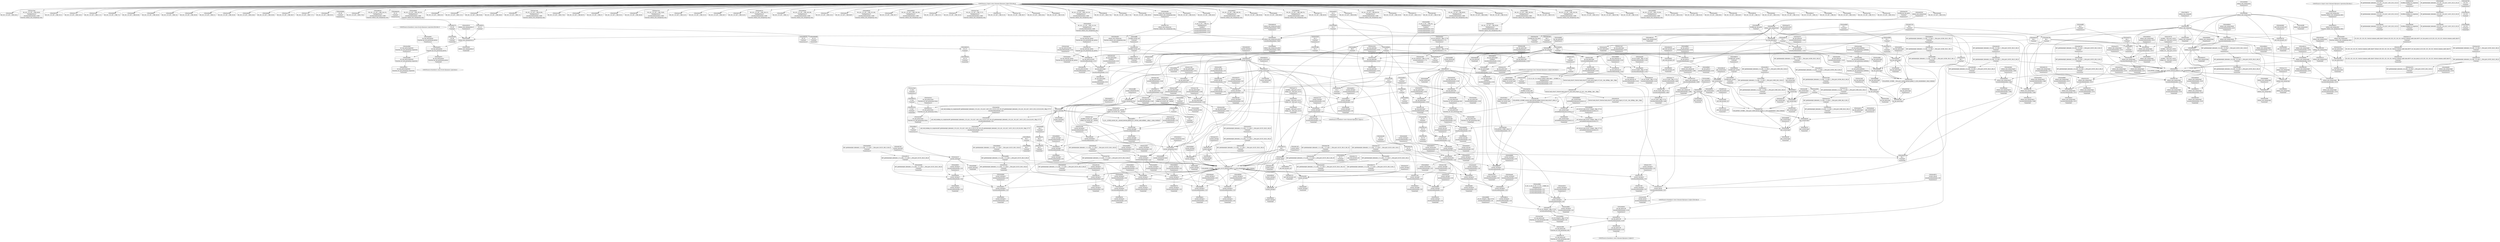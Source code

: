 digraph {
	CE0x3ec1ce0 [shape=record,shape=Mrecord,label="{CE0x3ec1ce0|ipc_has_perm:type|security/selinux/hooks.c,5133|*SummSource*}"]
	CE0x3edc5f0 [shape=record,shape=Mrecord,label="{CE0x3edc5f0|current_sid:cred|security/selinux/hooks.c,218|*SummSource*}"]
	CE0x3ead180 [shape=record,shape=Mrecord,label="{CE0x3ead180|get_current:tmp4|./arch/x86/include/asm/current.h,14|*SummSink*}"]
	CE0x3ea1da0 [shape=record,shape=Mrecord,label="{CE0x3ea1da0|80:_i32,_112:_i8*,_:_CRE_10,11_}"]
	CE0x3768070 [shape=record,shape=Mrecord,label="{CE0x3768070|selinux_sem_semop:bb|*SummSource*}"]
	CE0x3e95a50 [shape=record,shape=Mrecord,label="{CE0x3e95a50|i64_1|*Constant*|*SummSink*}"]
	CE0x3ede040 [shape=record,shape=Mrecord,label="{CE0x3ede040|i8*_getelementptr_inbounds_(_25_x_i8_,_25_x_i8_*_.str3,_i32_0,_i32_0)|*Constant*|*SummSink*}"]
	CE0x3eeb0a0 [shape=record,shape=Mrecord,label="{CE0x3eeb0a0|current_sid:tmp10|security/selinux/hooks.c,218}"]
	CE0x3ea0c10 [shape=record,shape=Mrecord,label="{CE0x3ea0c10|80:_i32,_112:_i8*,_:_CRE_18,19_}"]
	CE0x3e8bd20 [shape=record,shape=Mrecord,label="{CE0x3e8bd20|get_current:entry|*SummSink*}"]
	CE0x3e975d0 [shape=record,shape=Mrecord,label="{CE0x3e975d0|_ret_i32_%call,_!dbg_!27725|security/selinux/hooks.c,5480}"]
	CE0x524f810 [shape=record,shape=Mrecord,label="{CE0x524f810|GLOBAL:__llvm_gcov_ctr323|Global_var:__llvm_gcov_ctr323|*SummSink*}"]
	CE0x3e8abc0 [shape=record,shape=Mrecord,label="{CE0x3e8abc0|current_sid:tmp12|security/selinux/hooks.c,218|*SummSink*}"]
	CE0x3eaaed0 [shape=record,shape=Mrecord,label="{CE0x3eaaed0|_ret_i32_%call2,_!dbg_!27728|security/selinux/hooks.c,5136|*SummSource*}"]
	CE0x3eed830 [shape=record,shape=Mrecord,label="{CE0x3eed830|current_sid:tmp10|security/selinux/hooks.c,218|*SummSink*}"]
	CE0x3ee17d0 [shape=record,shape=Mrecord,label="{CE0x3ee17d0|ipc_has_perm:tmp8|security/selinux/hooks.c,5136|*SummSource*}"]
	CE0x3ea7340 [shape=record,shape=Mrecord,label="{CE0x3ea7340|80:_i32,_112:_i8*,_:_CRE_72,73_|*MultipleSource*|security/selinux/hooks.c,5480|Function::selinux_sem_semop&Arg::sma::}"]
	CE0x3eac3f0 [shape=record,shape=Mrecord,label="{CE0x3eac3f0|i64*_getelementptr_inbounds_(_2_x_i64_,_2_x_i64_*___llvm_gcov_ctr294,_i64_0,_i64_1)|*Constant*}"]
	CE0x3ea66f0 [shape=record,shape=Mrecord,label="{CE0x3ea66f0|i64_0|*Constant*}"]
	CE0x3ebe570 [shape=record,shape=Mrecord,label="{CE0x3ebe570|i64*_getelementptr_inbounds_(_11_x_i64_,_11_x_i64_*___llvm_gcov_ctr125,_i64_0,_i64_1)|*Constant*|*SummSink*}"]
	CE0x3ede3b0 [shape=record,shape=Mrecord,label="{CE0x3ede3b0|GLOBAL:lockdep_rcu_suspicious|*Constant*|*SummSink*}"]
	CE0x3eea4e0 [shape=record,shape=Mrecord,label="{CE0x3eea4e0|current_sid:tmp19|security/selinux/hooks.c,218|*SummSource*}"]
	CE0x3eee700 [shape=record,shape=Mrecord,label="{CE0x3eee700|current_sid:tmp}"]
	CE0x3ec4330 [shape=record,shape=Mrecord,label="{CE0x3ec4330|ipc_has_perm:key|security/selinux/hooks.c,5134|*SummSource*}"]
	CE0x3edfa90 [shape=record,shape=Mrecord,label="{CE0x3edfa90|ipc_has_perm:u|security/selinux/hooks.c,5134|*SummSink*}"]
	CE0x3ea2520 [shape=record,shape=Mrecord,label="{CE0x3ea2520|i64*_getelementptr_inbounds_(_2_x_i64_,_2_x_i64_*___llvm_gcov_ctr98,_i64_0,_i64_1)|*Constant*}"]
	CE0x3eedeb0 [shape=record,shape=Mrecord,label="{CE0x3eedeb0|current_sid:if.then}"]
	CE0x3ebc870 [shape=record,shape=Mrecord,label="{CE0x3ebc870|i64_2|*Constant*}"]
	CE0x3eb0300 [shape=record,shape=Mrecord,label="{CE0x3eb0300|current_sid:entry|*SummSource*}"]
	CE0x3eaa8c0 [shape=record,shape=Mrecord,label="{CE0x3eaa8c0|ipc_has_perm:ipc_perms|Function::ipc_has_perm&Arg::ipc_perms::|*SummSink*}"]
	CE0x3ee1ee0 [shape=record,shape=Mrecord,label="{CE0x3ee1ee0|i32_(i32,_i32,_i16,_i32,_%struct.common_audit_data*)*_bitcast_(i32_(i32,_i32,_i16,_i32,_%struct.common_audit_data.495*)*_avc_has_perm_to_i32_(i32,_i32,_i16,_i32,_%struct.common_audit_data*)*)|*Constant*}"]
	CE0x3e9f8f0 [shape=record,shape=Mrecord,label="{CE0x3e9f8f0|_ret_i32_%tmp24,_!dbg_!27742|security/selinux/hooks.c,220|*SummSource*}"]
	CE0x3ebadf0 [shape=record,shape=Mrecord,label="{CE0x3ebadf0|selinux_sem_semop:tmp8|security/selinux/hooks.c,5478|*SummSink*}"]
	CE0x3eba400 [shape=record,shape=Mrecord,label="{CE0x3eba400|selinux_sem_semop:sma|Function::selinux_sem_semop&Arg::sma::|*SummSink*}"]
	CE0x3ecc210 [shape=record,shape=Mrecord,label="{CE0x3ecc210|selinux_sem_semop:tmp|*SummSource*}"]
	CE0x3e9bae0 [shape=record,shape=Mrecord,label="{CE0x3e9bae0|selinux_sem_semop:tobool|security/selinux/hooks.c,5475}"]
	CE0x3ee9490 [shape=record,shape=Mrecord,label="{CE0x3ee9490|i64*_getelementptr_inbounds_(_11_x_i64_,_11_x_i64_*___llvm_gcov_ctr125,_i64_0,_i64_9)|*Constant*|*SummSink*}"]
	CE0x3eab510 [shape=record,shape=Mrecord,label="{CE0x3eab510|get_current:tmp2|*SummSink*}"]
	CE0x3ea1220 [shape=record,shape=Mrecord,label="{CE0x3ea1220|80:_i32,_112:_i8*,_:_CRE_31,32_}"]
	CE0x3e9abb0 [shape=record,shape=Mrecord,label="{CE0x3e9abb0|selinux_sem_semop:tmp1|*SummSource*}"]
	CE0x3ec3fb0 [shape=record,shape=Mrecord,label="{CE0x3ec3fb0|i32_3|*Constant*}"]
	CE0x3eaa740 [shape=record,shape=Mrecord,label="{CE0x3eaa740|ipc_has_perm:ipc_perms|Function::ipc_has_perm&Arg::ipc_perms::}"]
	CE0x3e95e70 [shape=record,shape=Mrecord,label="{CE0x3e95e70|selinux_sem_semop:tmp1}"]
	CE0x3eb75a0 [shape=record,shape=Mrecord,label="{CE0x3eb75a0|selinux_sem_semop:tmp6|security/selinux/hooks.c,5476}"]
	CE0x3eefcd0 [shape=record,shape=Mrecord,label="{CE0x3eefcd0|_call_void_lockdep_rcu_suspicious(i8*_getelementptr_inbounds_(_25_x_i8_,_25_x_i8_*_.str3,_i32_0,_i32_0),_i32_218,_i8*_getelementptr_inbounds_(_45_x_i8_,_45_x_i8_*_.str12,_i32_0,_i32_0))_#10,_!dbg_!27727|security/selinux/hooks.c,218|*SummSource*}"]
	CE0x3eecaf0 [shape=record,shape=Mrecord,label="{CE0x3eecaf0|current_sid:tmp|*SummSink*}"]
	CE0x3ea9550 [shape=record,shape=Mrecord,label="{CE0x3ea9550|current_sid:tmp16|security/selinux/hooks.c,218|*SummSink*}"]
	CE0x3eadc70 [shape=record,shape=Mrecord,label="{CE0x3eadc70|i32_1|*Constant*|*SummSink*}"]
	CE0x3e9f090 [shape=record,shape=Mrecord,label="{CE0x3e9f090|selinux_sem_semop:tmp9|security/selinux/hooks.c,5478}"]
	CE0x3eedbc0 [shape=record,shape=Mrecord,label="{CE0x3eedbc0|current_sid:tmp11|security/selinux/hooks.c,218|*SummSource*}"]
	"CONST[source:1(input),value:2(dynamic)][purpose:{object}][SrcIdx:0]"
	CE0x3e96ef0 [shape=record,shape=Mrecord,label="{CE0x3e96ef0|GLOBAL:ipc_has_perm|*Constant*}"]
	CE0x3ea17d0 [shape=record,shape=Mrecord,label="{CE0x3ea17d0|80:_i32,_112:_i8*,_:_CRE_36,37_}"]
	CE0x3ebc0c0 [shape=record,shape=Mrecord,label="{CE0x3ebc0c0|ipc_has_perm:u|security/selinux/hooks.c,5134}"]
	CE0x3f1b6c0 [shape=record,shape=Mrecord,label="{CE0x3f1b6c0|GLOBAL:current_task|Global_var:current_task|*SummSink*}"]
	CE0x3ea75a0 [shape=record,shape=Mrecord,label="{CE0x3ea75a0|80:_i32,_112:_i8*,_:_CRE_80,84_|*MultipleSource*|security/selinux/hooks.c,5480|Function::selinux_sem_semop&Arg::sma::}"]
	CE0x3eae610 [shape=record,shape=Mrecord,label="{CE0x3eae610|GLOBAL:current_sid.__warned|Global_var:current_sid.__warned}"]
	CE0x3ea5e80 [shape=record,shape=Mrecord,label="{CE0x3ea5e80|80:_i32,_112:_i8*,_:_CRE_43,44_}"]
	CE0x3ee2980 [shape=record,shape=Mrecord,label="{CE0x3ee2980|avc_has_perm:ssid|Function::avc_has_perm&Arg::ssid::}"]
	CE0x3e9bbc0 [shape=record,shape=Mrecord,label="{CE0x3e9bbc0|selinux_sem_semop:tobool|security/selinux/hooks.c,5475|*SummSink*}"]
	CE0x3ebc8e0 [shape=record,shape=Mrecord,label="{CE0x3ebc8e0|i64_3|*Constant*}"]
	CE0x3ee0f20 [shape=record,shape=Mrecord,label="{CE0x3ee0f20|ipc_has_perm:tmp7|security/selinux/hooks.c,5136|*SummSource*}"]
	CE0x3ec9520 [shape=record,shape=Mrecord,label="{CE0x3ec9520|current_sid:tmp24|security/selinux/hooks.c,220|*SummSource*}"]
	CE0x3eab670 [shape=record,shape=Mrecord,label="{CE0x3eab670|i64*_getelementptr_inbounds_(_2_x_i64_,_2_x_i64_*___llvm_gcov_ctr294,_i64_0,_i64_1)|*Constant*|*SummSource*}"]
	CE0x3eb9a30 [shape=record,shape=Mrecord,label="{CE0x3eb9a30|80:_i32,_112:_i8*,_:_CRE_25,26_}"]
	CE0x3ea8610 [shape=record,shape=Mrecord,label="{CE0x3ea8610|80:_i32,_112:_i8*,_:_CRE_120,128_|*MultipleSource*|security/selinux/hooks.c,5480|Function::selinux_sem_semop&Arg::sma::}"]
	CE0x3eb0450 [shape=record,shape=Mrecord,label="{CE0x3eb0450|selinux_sem_semop:tmp5|security/selinux/hooks.c,5475}"]
	CE0x3ee0040 [shape=record,shape=Mrecord,label="{CE0x3ee0040|ipc_has_perm:sid1|security/selinux/hooks.c,5136}"]
	CE0x3f07b60 [shape=record,shape=Mrecord,label="{CE0x3f07b60|get_current:tmp4|./arch/x86/include/asm/current.h,14}"]
	CE0x3eefc60 [shape=record,shape=Mrecord,label="{CE0x3eefc60|_call_void_lockdep_rcu_suspicious(i8*_getelementptr_inbounds_(_25_x_i8_,_25_x_i8_*_.str3,_i32_0,_i32_0),_i32_218,_i8*_getelementptr_inbounds_(_45_x_i8_,_45_x_i8_*_.str12,_i32_0,_i32_0))_#10,_!dbg_!27727|security/selinux/hooks.c,218}"]
	CE0x3ee6b50 [shape=record,shape=Mrecord,label="{CE0x3ee6b50|current_sid:land.lhs.true2}"]
	CE0x3ef4dc0 [shape=record,shape=Mrecord,label="{CE0x3ef4dc0|i64*_getelementptr_inbounds_(_11_x_i64_,_11_x_i64_*___llvm_gcov_ctr125,_i64_0,_i64_8)|*Constant*|*SummSource*}"]
	CE0x3e8bc30 [shape=record,shape=Mrecord,label="{CE0x3e8bc30|get_current:entry|*SummSource*}"]
	CE0x3f07a20 [shape=record,shape=Mrecord,label="{CE0x3f07a20|_call_void_mcount()_#3|*SummSource*}"]
	CE0x3eb9c90 [shape=record,shape=Mrecord,label="{CE0x3eb9c90|80:_i32,_112:_i8*,_:_CRE_27,28_}"]
	CE0x3eabee0 [shape=record,shape=Mrecord,label="{CE0x3eabee0|ipc_has_perm:tmp2}"]
	CE0x3ea0ae0 [shape=record,shape=Mrecord,label="{CE0x3ea0ae0|80:_i32,_112:_i8*,_:_CRE_17,18_}"]
	CE0x3eea840 [shape=record,shape=Mrecord,label="{CE0x3eea840|i64*_getelementptr_inbounds_(_11_x_i64_,_11_x_i64_*___llvm_gcov_ctr125,_i64_0,_i64_10)|*Constant*|*SummSink*}"]
	CE0x3ea9680 [shape=record,shape=Mrecord,label="{CE0x3ea9680|i8_1|*Constant*}"]
	CE0x3ea3390 [shape=record,shape=Mrecord,label="{CE0x3ea3390|selinux_sem_semop:tmp1|*SummSink*}"]
	CE0x3ededc0 [shape=record,shape=Mrecord,label="{CE0x3ededc0|i8*_getelementptr_inbounds_(_45_x_i8_,_45_x_i8_*_.str12,_i32_0,_i32_0)|*Constant*}"]
	CE0x3ef00e0 [shape=record,shape=Mrecord,label="{CE0x3ef00e0|i8*_getelementptr_inbounds_(_25_x_i8_,_25_x_i8_*_.str3,_i32_0,_i32_0)|*Constant*|*SummSource*}"]
	CE0x3eb1a40 [shape=record,shape=Mrecord,label="{CE0x3eb1a40|ipc_has_perm:call|security/selinux/hooks.c,5129|*SummSink*}"]
	CE0x3f075a0 [shape=record,shape=Mrecord,label="{CE0x3f075a0|get_current:tmp|*SummSource*}"]
	CE0x3e8b4a0 [shape=record,shape=Mrecord,label="{CE0x3e8b4a0|current_sid:call4|security/selinux/hooks.c,218|*SummSink*}"]
	CE0x3ee4440 [shape=record,shape=Mrecord,label="{CE0x3ee4440|current_sid:land.lhs.true}"]
	CE0x3eeef30 [shape=record,shape=Mrecord,label="{CE0x3eeef30|GLOBAL:__llvm_gcov_ctr125|Global_var:__llvm_gcov_ctr125}"]
	CE0x3ee63a0 [shape=record,shape=Mrecord,label="{CE0x3ee63a0|current_sid:tmp5|security/selinux/hooks.c,218}"]
	CE0x552a7e0 [shape=record,shape=Mrecord,label="{CE0x552a7e0|selinux_sem_semop:tmp4|security/selinux/hooks.c,5475}"]
	CE0x3eea790 [shape=record,shape=Mrecord,label="{CE0x3eea790|i64*_getelementptr_inbounds_(_11_x_i64_,_11_x_i64_*___llvm_gcov_ctr125,_i64_0,_i64_10)|*Constant*|*SummSource*}"]
	CE0x3ea3580 [shape=record,shape=Mrecord,label="{CE0x3ea3580|selinux_sem_semop:bb|*SummSink*}"]
	CE0x3eaeca0 [shape=record,shape=Mrecord,label="{CE0x3eaeca0|i64_1|*Constant*}"]
	CE0x3ee7210 [shape=record,shape=Mrecord,label="{CE0x3ee7210|current_sid:tmp5|security/selinux/hooks.c,218|*SummSource*}"]
	CE0x3ea6910 [shape=record,shape=Mrecord,label="{CE0x3ea6910|current_sid:tmp4|security/selinux/hooks.c,218|*SummSource*}"]
	CE0x3ea43d0 [shape=record,shape=Mrecord,label="{CE0x3ea43d0|80:_i32,_112:_i8*,_:_CRE_58,59_}"]
	CE0x3ecbd80 [shape=record,shape=Mrecord,label="{CE0x3ecbd80|get_current:tmp3}"]
	CE0x5430520 [shape=record,shape=Mrecord,label="{CE0x5430520|selinux_sem_semop:perms.0|*SummSource*}"]
	CE0x3e9e190 [shape=record,shape=Mrecord,label="{CE0x3e9e190|selinux_sem_semop:tmp9|security/selinux/hooks.c,5478|*SummSink*}"]
	CE0x3ea23a0 [shape=record,shape=Mrecord,label="{CE0x3ea23a0|selinux_sem_semop:bb}"]
	CE0x3ee2520 [shape=record,shape=Mrecord,label="{CE0x3ee2520|avc_has_perm:entry|*SummSource*}"]
	CE0x3ec8f60 [shape=record,shape=Mrecord,label="{CE0x3ec8f60|i64*_getelementptr_inbounds_(_2_x_i64_,_2_x_i64_*___llvm_gcov_ctr98,_i64_0,_i64_0)|*Constant*}"]
	CE0x3ee3220 [shape=record,shape=Mrecord,label="{CE0x3ee3220|avc_has_perm:tclass|Function::avc_has_perm&Arg::tclass::}"]
	CE0x3eb3cf0 [shape=record,shape=Mrecord,label="{CE0x3eb3cf0|i64*_getelementptr_inbounds_(_6_x_i64_,_6_x_i64_*___llvm_gcov_ctr323,_i64_0,_i64_5)|*Constant*|*SummSource*}"]
	CE0x3eb7fe0 [shape=record,shape=Mrecord,label="{CE0x3eb7fe0|i64*_getelementptr_inbounds_(_11_x_i64_,_11_x_i64_*___llvm_gcov_ctr125,_i64_0,_i64_6)|*Constant*}"]
	CE0x3ea1b70 [shape=record,shape=Mrecord,label="{CE0x3ea1b70|i64*_getelementptr_inbounds_(_6_x_i64_,_6_x_i64_*___llvm_gcov_ctr323,_i64_0,_i64_4)|*Constant*|*SummSink*}"]
	CE0x3ee0980 [shape=record,shape=Mrecord,label="{CE0x3ee0980|0:_i16,_4:_i32,_:_CRE_4,8_|*MultipleSource*|*LoadInst*|security/selinux/hooks.c,5131|security/selinux/hooks.c,5131|security/selinux/hooks.c,5136}"]
	CE0x3eb5f70 [shape=record,shape=Mrecord,label="{CE0x3eb5f70|selinux_sem_semop:tmp7|security/selinux/hooks.c,5476}"]
	CE0x3ea3f10 [shape=record,shape=Mrecord,label="{CE0x3ea3f10|80:_i32,_112:_i8*,_:_CRE_54,55_}"]
	CE0x3e8c050 [shape=record,shape=Mrecord,label="{CE0x3e8c050|ipc_has_perm:security|security/selinux/hooks.c,5131|*SummSink*}"]
	CE0x3ec7a50 [shape=record,shape=Mrecord,label="{CE0x3ec7a50|current_sid:tmp23|security/selinux/hooks.c,218}"]
	CE0x3e9e300 [shape=record,shape=Mrecord,label="{CE0x3e9e300|i32_16|*Constant*|*SummSource*}"]
	CE0x3ea5fb0 [shape=record,shape=Mrecord,label="{CE0x3ea5fb0|80:_i32,_112:_i8*,_:_CRE_44,45_}"]
	CE0x3e96d20 [shape=record,shape=Mrecord,label="{CE0x3e96d20|80:_i32,_112:_i8*,_:_CRE_188,192_|*MultipleSource*|security/selinux/hooks.c,5480|Function::selinux_sem_semop&Arg::sma::}"]
	CE0x3e93350 [shape=record,shape=Mrecord,label="{CE0x3e93350|selinux_sem_semop:if.end|*SummSource*}"]
	CE0x3eaa3b0 [shape=record,shape=Mrecord,label="{CE0x3eaa3b0|ipc_has_perm:entry}"]
	CE0x3e8b090 [shape=record,shape=Mrecord,label="{CE0x3e8b090|current_sid:call4|security/selinux/hooks.c,218}"]
	CE0x3e8bb80 [shape=record,shape=Mrecord,label="{CE0x3e8bb80|get_current:entry}"]
	CE0x3ea49c0 [shape=record,shape=Mrecord,label="{CE0x3ea49c0|80:_i32,_112:_i8*,_:_CRE_63,64_}"]
	CE0x3ecba70 [shape=record,shape=Mrecord,label="{CE0x3ecba70|current_sid:if.end}"]
	CE0x3eb8880 [shape=record,shape=Mrecord,label="{CE0x3eb8880|ipc_has_perm:tmp3}"]
	CE0x3eb8670 [shape=record,shape=Mrecord,label="{CE0x3eb8670|current_sid:tmp13|security/selinux/hooks.c,218}"]
	CE0x3eac8e0 [shape=record,shape=Mrecord,label="{CE0x3eac8e0|current_sid:tmp2|*SummSink*}"]
	CE0x3eb8750 [shape=record,shape=Mrecord,label="{CE0x3eb8750|current_sid:tmp13|security/selinux/hooks.c,218|*SummSink*}"]
	CE0x3eea3b0 [shape=record,shape=Mrecord,label="{CE0x3eea3b0|i64*_getelementptr_inbounds_(_11_x_i64_,_11_x_i64_*___llvm_gcov_ctr125,_i64_0,_i64_10)|*Constant*}"]
	CE0x3e97b40 [shape=record,shape=Mrecord,label="{CE0x3e97b40|ipc_has_perm:tmp1|*SummSource*}"]
	CE0x3eaa540 [shape=record,shape=Mrecord,label="{CE0x3eaa540|ipc_has_perm:entry|*SummSink*}"]
	CE0x3eb0170 [shape=record,shape=Mrecord,label="{CE0x3eb0170|GLOBAL:current_sid|*Constant*|*SummSink*}"]
	CE0x3e92190 [shape=record,shape=Mrecord,label="{CE0x3e92190|selinux_sem_semop:if.else}"]
	CE0x3ee45f0 [shape=record,shape=Mrecord,label="{CE0x3ee45f0|current_sid:bb}"]
	CE0x3edd470 [shape=record,shape=Mrecord,label="{CE0x3edd470|current_sid:security|security/selinux/hooks.c,218|*SummSource*}"]
	CE0x3ec96b0 [shape=record,shape=Mrecord,label="{CE0x3ec96b0|current_sid:tmp24|security/selinux/hooks.c,220|*SummSink*}"]
	CE0x3ecbb80 [shape=record,shape=Mrecord,label="{CE0x3ecbb80|current_sid:land.lhs.true|*SummSink*}"]
	CE0x3ea6e80 [shape=record,shape=Mrecord,label="{CE0x3ea6e80|80:_i32,_112:_i8*,_:_CRE_68,69_}"]
	CE0x3e8aa40 [shape=record,shape=Mrecord,label="{CE0x3e8aa40|current_sid:tmp12|security/selinux/hooks.c,218|*SummSource*}"]
	CE0x3edd9b0 [shape=record,shape=Mrecord,label="{CE0x3edd9b0|current_sid:tmp22|security/selinux/hooks.c,218|*SummSource*}"]
	CE0x3e967b0 [shape=record,shape=Mrecord,label="{CE0x3e967b0|80:_i32,_112:_i8*,_:_CRE_168,176_|*MultipleSource*|security/selinux/hooks.c,5480|Function::selinux_sem_semop&Arg::sma::}"]
	CE0x3ec5410 [shape=record,shape=Mrecord,label="{CE0x3ec5410|COLLAPSED:_GCMRE___llvm_gcov_ctr294_internal_global_2_x_i64_zeroinitializer:_elem_0:default:}"]
	CE0x3ea3680 [shape=record,shape=Mrecord,label="{CE0x3ea3680|i64_1|*Constant*}"]
	CE0x3edd290 [shape=record,shape=Mrecord,label="{CE0x3edd290|COLLAPSED:_CMRE:_elem_0::|security/selinux/hooks.c,218}"]
	CE0x3f1b600 [shape=record,shape=Mrecord,label="{CE0x3f1b600|GLOBAL:current_task|Global_var:current_task|*SummSource*}"]
	CE0x3eb60a0 [shape=record,shape=Mrecord,label="{CE0x3eb60a0|selinux_sem_semop:tmp7|security/selinux/hooks.c,5476|*SummSource*}"]
	CE0x3edcd20 [shape=record,shape=Mrecord,label="{CE0x3edcd20|current_sid:tmp21|security/selinux/hooks.c,218|*SummSink*}"]
	CE0x3eb2710 [shape=record,shape=Mrecord,label="{CE0x3eb2710|80:_i32,_112:_i8*,_:_CRE_49,50_}"]
	CE0x3ee39b0 [shape=record,shape=Mrecord,label="{CE0x3ee39b0|avc_has_perm:requested|Function::avc_has_perm&Arg::requested::|*SummSource*}"]
	CE0x3eb3670 [shape=record,shape=Mrecord,label="{CE0x3eb3670|GLOBAL:__llvm_gcov_ctr323|Global_var:__llvm_gcov_ctr323}"]
	CE0x3ea27a0 [shape=record,shape=Mrecord,label="{CE0x3ea27a0|selinux_sem_semop:tmp11|security/selinux/hooks.c,5480}"]
	CE0x3ebb6e0 [shape=record,shape=Mrecord,label="{CE0x3ebb6e0|i32_0|*Constant*}"]
	CE0x3ec8580 [shape=record,shape=Mrecord,label="{CE0x3ec8580|current_sid:sid|security/selinux/hooks.c,220|*SummSink*}"]
	CE0x3eac800 [shape=record,shape=Mrecord,label="{CE0x3eac800|current_sid:tmp2}"]
	CE0x3ec99e0 [shape=record,shape=Mrecord,label="{CE0x3ec99e0|get_current:bb|*SummSink*}"]
	CE0x3e959b0 [shape=record,shape=Mrecord,label="{CE0x3e959b0|selinux_sem_semop:entry}"]
	CE0x3ea4c20 [shape=record,shape=Mrecord,label="{CE0x3ea4c20|80:_i32,_112:_i8*,_:_CRE_65,66_}"]
	CE0x3e9f6a0 [shape=record,shape=Mrecord,label="{CE0x3e9f6a0|current_sid:entry|*SummSink*}"]
	CE0x3ee9db0 [shape=record,shape=Mrecord,label="{CE0x3ee9db0|current_sid:tmp18|security/selinux/hooks.c,218|*SummSource*}"]
	CE0x3ea7ed0 [shape=record,shape=Mrecord,label="{CE0x3ea7ed0|80:_i32,_112:_i8*,_:_CRE_96,100_|*MultipleSource*|security/selinux/hooks.c,5480|Function::selinux_sem_semop&Arg::sma::}"]
	CE0x3ea6610 [shape=record,shape=Mrecord,label="{CE0x3ea6610|i64_3|*Constant*|*SummSource*}"]
	CE0x3ee14c0 [shape=record,shape=Mrecord,label="{CE0x3ee14c0|ipc_has_perm:sclass|security/selinux/hooks.c,5136|*SummSink*}"]
	CE0x3ea4040 [shape=record,shape=Mrecord,label="{CE0x3ea4040|80:_i32,_112:_i8*,_:_CRE_55,56_}"]
	CE0x3eb5570 [shape=record,shape=Mrecord,label="{CE0x3eb5570|80:_i32,_112:_i8*,_:_CRE_22,23_}"]
	CE0x3edbe30 [shape=record,shape=Mrecord,label="{CE0x3edbe30|_ret_%struct.task_struct*_%tmp4,_!dbg_!27714|./arch/x86/include/asm/current.h,14|*SummSink*}"]
	"CONST[source:2(external),value:2(dynamic)][purpose:{subject}][SrcIdx:3]"
	CE0x3eb24b0 [shape=record,shape=Mrecord,label="{CE0x3eb24b0|80:_i32,_112:_i8*,_:_CRE_47,48_}"]
	CE0x3ea7b00 [shape=record,shape=Mrecord,label="{CE0x3ea7b00|80:_i32,_112:_i8*,_:_CRE_88,92_|*MultipleSource*|security/selinux/hooks.c,5480|Function::selinux_sem_semop&Arg::sma::}"]
	CE0x3ec8080 [shape=record,shape=Mrecord,label="{CE0x3ec8080|i32_1|*Constant*}"]
	CE0x3e956d0 [shape=record,shape=Mrecord,label="{CE0x3e956d0|i32_0|*Constant*}"]
	CE0x3eb3ed0 [shape=record,shape=Mrecord,label="{CE0x3eb3ed0|i64*_getelementptr_inbounds_(_6_x_i64_,_6_x_i64_*___llvm_gcov_ctr323,_i64_0,_i64_5)|*Constant*|*SummSink*}"]
	CE0x3edee80 [shape=record,shape=Mrecord,label="{CE0x3edee80|i8*_getelementptr_inbounds_(_45_x_i8_,_45_x_i8_*_.str12,_i32_0,_i32_0)|*Constant*|*SummSource*}"]
	CE0x3ea0370 [shape=record,shape=Mrecord,label="{CE0x3ea0370|i64_2|*Constant*}"]
	CE0x3ea4d40 [shape=record,shape=Mrecord,label="{CE0x3ea4d40|selinux_sem_semop:alter|Function::selinux_sem_semop&Arg::alter::|*SummSink*}"]
	CE0x3ebb540 [shape=record,shape=Mrecord,label="{CE0x3ebb540|i32_10|*Constant*|*SummSink*}"]
	CE0x3ec00a0 [shape=record,shape=Mrecord,label="{CE0x3ec00a0|i1_true|*Constant*|*SummSource*}"]
	CE0x3ebc000 [shape=record,shape=Mrecord,label="{CE0x3ebc000|ipc_has_perm:tmp6|*LoadInst*|security/selinux/hooks.c,5134|*SummSink*}"]
	CE0x3ea9c30 [shape=record,shape=Mrecord,label="{CE0x3ea9c30|ipc_has_perm:bb}"]
	CE0x3ebc670 [shape=record,shape=Mrecord,label="{CE0x3ebc670|current_sid:tobool|security/selinux/hooks.c,218|*SummSource*}"]
	CE0x3ee1a10 [shape=record,shape=Mrecord,label="{CE0x3ee1a10|ipc_has_perm:call2|security/selinux/hooks.c,5136}"]
	CE0x3e8b870 [shape=record,shape=Mrecord,label="{CE0x3e8b870|GLOBAL:get_current|*Constant*|*SummSource*}"]
	CE0x3ea4500 [shape=record,shape=Mrecord,label="{CE0x3ea4500|80:_i32,_112:_i8*,_:_CRE_59,60_}"]
	CE0x3eb2aa0 [shape=record,shape=Mrecord,label="{CE0x3eb2aa0|80:_i32,_112:_i8*,_:_CRE_52,53_}"]
	CE0x3ec4090 [shape=record,shape=Mrecord,label="{CE0x3ec4090|i32_3|*Constant*|*SummSink*}"]
	CE0x3ea8980 [shape=record,shape=Mrecord,label="{CE0x3ea8980|80:_i32,_112:_i8*,_:_CRE_136,144_|*MultipleSource*|security/selinux/hooks.c,5480|Function::selinux_sem_semop&Arg::sma::}"]
	CE0x3eb5440 [shape=record,shape=Mrecord,label="{CE0x3eb5440|80:_i32,_112:_i8*,_:_CRE_21,22_}"]
	CE0x3ee74b0 [shape=record,shape=Mrecord,label="{CE0x3ee74b0|current_sid:tmp6|security/selinux/hooks.c,218|*SummSource*}"]
	CE0x3ea87b0 [shape=record,shape=Mrecord,label="{CE0x3ea87b0|80:_i32,_112:_i8*,_:_CRE_128,136_|*MultipleSource*|security/selinux/hooks.c,5480|Function::selinux_sem_semop&Arg::sma::}"]
	CE0x3ec1b60 [shape=record,shape=Mrecord,label="{CE0x3ec1b60|ipc_has_perm:type|security/selinux/hooks.c,5133}"]
	CE0x3eacd00 [shape=record,shape=Mrecord,label="{CE0x3eacd00|current_sid:tobool1|security/selinux/hooks.c,218}"]
	CE0x3e8b9f0 [shape=record,shape=Mrecord,label="{CE0x3e8b9f0|GLOBAL:get_current|*Constant*|*SummSink*}"]
	CE0x3ef6ac0 [shape=record,shape=Mrecord,label="{CE0x3ef6ac0|i64_5|*Constant*|*SummSource*}"]
	CE0x3ef5140 [shape=record,shape=Mrecord,label="{CE0x3ef5140|current_sid:tmp15|security/selinux/hooks.c,218}"]
	CE0x3eaa230 [shape=record,shape=Mrecord,label="{CE0x3eaa230|GLOBAL:ipc_has_perm|*Constant*|*SummSource*}"]
	CE0x3eb4270 [shape=record,shape=Mrecord,label="{CE0x3eb4270|i32_48|*Constant*}"]
	CE0x3ede780 [shape=record,shape=Mrecord,label="{CE0x3ede780|i32_218|*Constant*|*SummSource*}"]
	CE0x3ebd8c0 [shape=record,shape=Mrecord,label="{CE0x3ebd8c0|ipc_has_perm:call|security/selinux/hooks.c,5129|*SummSource*}"]
	CE0x3ee40a0 [shape=record,shape=Mrecord,label="{CE0x3ee40a0|_ret_i32_%retval.0,_!dbg_!27728|security/selinux/avc.c,775|*SummSource*}"]
	CE0x3ebca10 [shape=record,shape=Mrecord,label="{CE0x3ebca10|current_sid:do.body}"]
	CE0x3eab4a0 [shape=record,shape=Mrecord,label="{CE0x3eab4a0|get_current:tmp2|*SummSource*}"]
	CE0x3ee69f0 [shape=record,shape=Mrecord,label="{CE0x3ee69f0|current_sid:do.end|*SummSource*}"]
	CE0x3ea1310 [shape=record,shape=Mrecord,label="{CE0x3ea1310|80:_i32,_112:_i8*,_:_CRE_32,33_}"]
	CE0x3ee33c0 [shape=record,shape=Mrecord,label="{CE0x3ee33c0|avc_has_perm:tclass|Function::avc_has_perm&Arg::tclass::|*SummSource*}"]
	CE0x3e9d5e0 [shape=record,shape=Mrecord,label="{CE0x3e9d5e0|selinux_sem_semop:tmp2|security/selinux/hooks.c,5475|*SummSource*}"]
	CE0x3ec04a0 [shape=record,shape=Mrecord,label="{CE0x3ec04a0|ipc_has_perm:security|security/selinux/hooks.c,5131|*SummSource*}"]
	CE0x3eefd40 [shape=record,shape=Mrecord,label="{CE0x3eefd40|_call_void_lockdep_rcu_suspicious(i8*_getelementptr_inbounds_(_25_x_i8_,_25_x_i8_*_.str3,_i32_0,_i32_0),_i32_218,_i8*_getelementptr_inbounds_(_45_x_i8_,_45_x_i8_*_.str12,_i32_0,_i32_0))_#10,_!dbg_!27727|security/selinux/hooks.c,218|*SummSink*}"]
	CE0x3ec5480 [shape=record,shape=Mrecord,label="{CE0x3ec5480|ipc_has_perm:tmp|*SummSource*}"]
	CE0x54303f0 [shape=record,shape=Mrecord,label="{CE0x54303f0|i32_48|*Constant*|*SummSink*}"]
	CE0x3ebcb10 [shape=record,shape=Mrecord,label="{CE0x3ebcb10|current_sid:do.body|*SummSource*}"]
	CE0x3ec16e0 [shape=record,shape=Mrecord,label="{CE0x3ec16e0|ipc_has_perm:tmp5|security/selinux/hooks.c,5131|*SummSink*}"]
	CE0x3eb3600 [shape=record,shape=Mrecord,label="{CE0x3eb3600|i64_0|*Constant*|*SummSink*}"]
	CE0x5dea9f0 [shape=record,shape=Mrecord,label="{CE0x5dea9f0|i64*_getelementptr_inbounds_(_6_x_i64_,_6_x_i64_*___llvm_gcov_ctr323,_i64_0,_i64_3)|*Constant*}"]
	CE0x3ea6d50 [shape=record,shape=Mrecord,label="{CE0x3ea6d50|80:_i32,_112:_i8*,_:_CRE_67,68_}"]
	CE0x3ea0880 [shape=record,shape=Mrecord,label="{CE0x3ea0880|80:_i32,_112:_i8*,_:_CRE_15,16_}"]
	CE0x3ee3d60 [shape=record,shape=Mrecord,label="{CE0x3ee3d60|avc_has_perm:auditdata|Function::avc_has_perm&Arg::auditdata::}"]
	CE0x3edc2f0 [shape=record,shape=Mrecord,label="{CE0x3edc2f0|i32_78|*Constant*|*SummSink*}"]
	CE0x3ead0e0 [shape=record,shape=Mrecord,label="{CE0x3ead0e0|get_current:tmp4|./arch/x86/include/asm/current.h,14|*SummSource*}"]
	CE0x3ede340 [shape=record,shape=Mrecord,label="{CE0x3ede340|GLOBAL:lockdep_rcu_suspicious|*Constant*|*SummSource*}"]
	CE0x3ea2730 [shape=record,shape=Mrecord,label="{CE0x3ea2730|selinux_sem_semop:sma|Function::selinux_sem_semop&Arg::sma::}"]
	CE0x3e96980 [shape=record,shape=Mrecord,label="{CE0x3e96980|80:_i32,_112:_i8*,_:_CRE_176,184_|*MultipleSource*|security/selinux/hooks.c,5480|Function::selinux_sem_semop&Arg::sma::}"]
	CE0x3edfea0 [shape=record,shape=Mrecord,label="{CE0x3edfea0|ipc_has_perm:ipc_id|security/selinux/hooks.c,5134|*SummSink*}"]
	CE0x3ea5d50 [shape=record,shape=Mrecord,label="{CE0x3ea5d50|80:_i32,_112:_i8*,_:_CRE_42,43_}"]
	CE0x3ecc1a0 [shape=record,shape=Mrecord,label="{CE0x3ecc1a0|selinux_sem_semop:tmp}"]
	CE0x3ee9f30 [shape=record,shape=Mrecord,label="{CE0x3ee9f30|current_sid:tmp18|security/selinux/hooks.c,218|*SummSink*}"]
	CE0x3ef6c30 [shape=record,shape=Mrecord,label="{CE0x3ef6c30|current_sid:tmp9|security/selinux/hooks.c,218}"]
	CE0x3ec2070 [shape=record,shape=Mrecord,label="{CE0x3ec2070|0:_i8,_8:_i32,_24:_%struct.selinux_audit_data*,_:_SCMRE_0,1_|*MultipleSource*|security/selinux/hooks.c, 5128|security/selinux/hooks.c,5133}"]
	CE0x3ef6e00 [shape=record,shape=Mrecord,label="{CE0x3ef6e00|current_sid:tmp9|security/selinux/hooks.c,218|*SummSink*}"]
	CE0x3ee9bc0 [shape=record,shape=Mrecord,label="{CE0x3ee9bc0|current_sid:tmp18|security/selinux/hooks.c,218}"]
	CE0x3ea4760 [shape=record,shape=Mrecord,label="{CE0x3ea4760|80:_i32,_112:_i8*,_:_CRE_61,62_}"]
	CE0x3ee4260 [shape=record,shape=Mrecord,label="{CE0x3ee4260|_ret_i32_%retval.0,_!dbg_!27728|security/selinux/avc.c,775|*SummSink*}"]
	CE0x3edf1c0 [shape=record,shape=Mrecord,label="{CE0x3edf1c0|i64*_getelementptr_inbounds_(_11_x_i64_,_11_x_i64_*___llvm_gcov_ctr125,_i64_0,_i64_9)|*Constant*}"]
	CE0x3edd0a0 [shape=record,shape=Mrecord,label="{CE0x3edd0a0|i32_22|*Constant*|*SummSink*}"]
	CE0x3eac600 [shape=record,shape=Mrecord,label="{CE0x3eac600|ipc_has_perm:ad|security/selinux/hooks.c, 5128}"]
	CE0x3eafd20 [shape=record,shape=Mrecord,label="{CE0x3eafd20|i32_0|*Constant*|*SummSource*}"]
	CE0x3edddf0 [shape=record,shape=Mrecord,label="{CE0x3edddf0|i8*_getelementptr_inbounds_(_25_x_i8_,_25_x_i8_*_.str3,_i32_0,_i32_0)|*Constant*}"]
	CE0x3ebbf70 [shape=record,shape=Mrecord,label="{CE0x3ebbf70|ipc_has_perm:tmp6|*LoadInst*|security/selinux/hooks.c,5134|*SummSource*}"]
	CE0x3eea920 [shape=record,shape=Mrecord,label="{CE0x3eea920|current_sid:tmp20|security/selinux/hooks.c,218}"]
	CE0x3edce90 [shape=record,shape=Mrecord,label="{CE0x3edce90|i32_22|*Constant*|*SummSource*}"]
	CE0x54305f0 [shape=record,shape=Mrecord,label="{CE0x54305f0|selinux_sem_semop:perms.0|*SummSink*}"]
	CE0x3e95870 [shape=record,shape=Mrecord,label="{CE0x3e95870|selinux_sem_semop:alter|Function::selinux_sem_semop&Arg::alter::}"]
	CE0x3eed6b0 [shape=record,shape=Mrecord,label="{CE0x3eed6b0|current_sid:tmp10|security/selinux/hooks.c,218|*SummSource*}"]
	CE0x3edd830 [shape=record,shape=Mrecord,label="{CE0x3edd830|current_sid:tmp22|security/selinux/hooks.c,218}"]
	CE0x3ee7280 [shape=record,shape=Mrecord,label="{CE0x3ee7280|current_sid:tmp5|security/selinux/hooks.c,218|*SummSink*}"]
	"CONST[source:0(mediator),value:0(static)][purpose:{operation}][SrcIdx:2]"
	CE0x3eb8a10 [shape=record,shape=Mrecord,label="{CE0x3eb8a10|selinux_sem_semop:call|security/selinux/hooks.c,5480|*SummSink*}"]
	CE0x53819a0 [shape=record,shape=Mrecord,label="{CE0x53819a0|selinux_sem_semop:if.else|*SummSource*}"]
	CE0x3ea4630 [shape=record,shape=Mrecord,label="{CE0x3ea4630|80:_i32,_112:_i8*,_:_CRE_60,61_}"]
	CE0x3eb3230 [shape=record,shape=Mrecord,label="{CE0x3eb3230|selinux_sem_semop:tmp4|security/selinux/hooks.c,5475|*SummSink*}"]
	CE0x3ebcc50 [shape=record,shape=Mrecord,label="{CE0x3ebcc50|current_sid:do.end}"]
	CE0x3ec7b50 [shape=record,shape=Mrecord,label="{CE0x3ec7b50|current_sid:tmp22|security/selinux/hooks.c,218|*SummSink*}"]
	CE0x3eb06d0 [shape=record,shape=Mrecord,label="{CE0x3eb06d0|selinux_sem_semop:entry|*SummSource*}"]
	CE0x3ea2920 [shape=record,shape=Mrecord,label="{CE0x3ea2920|selinux_sem_semop:tmp11|security/selinux/hooks.c,5480|*SummSource*}"]
	CE0x3eadbd0 [shape=record,shape=Mrecord,label="{CE0x3eadbd0|i32_1|*Constant*|*SummSource*}"]
	CE0x3eb2380 [shape=record,shape=Mrecord,label="{CE0x3eb2380|80:_i32,_112:_i8*,_:_CRE_46,47_}"]
	CE0x3ec0220 [shape=record,shape=Mrecord,label="{CE0x3ec0220|i1_true|*Constant*|*SummSink*}"]
	CE0x3e98330 [shape=record,shape=Mrecord,label="{CE0x3e98330|80:_i32,_112:_i8*,_:_CRE_3,4_}"]
	CE0x3edd4e0 [shape=record,shape=Mrecord,label="{CE0x3edd4e0|current_sid:security|security/selinux/hooks.c,218|*SummSink*}"]
	CE0x524f720 [shape=record,shape=Mrecord,label="{CE0x524f720|GLOBAL:__llvm_gcov_ctr323|Global_var:__llvm_gcov_ctr323|*SummSource*}"]
	CE0x3edd400 [shape=record,shape=Mrecord,label="{CE0x3edd400|current_sid:security|security/selinux/hooks.c,218}"]
	CE0x3ec0d50 [shape=record,shape=Mrecord,label="{CE0x3ec0d50|i64*_getelementptr_inbounds_(_11_x_i64_,_11_x_i64_*___llvm_gcov_ctr125,_i64_0,_i64_0)|*Constant*|*SummSink*}"]
	CE0x3eb56a0 [shape=record,shape=Mrecord,label="{CE0x3eb56a0|80:_i32,_112:_i8*,_:_CRE_23,24_}"]
	CE0x3eef040 [shape=record,shape=Mrecord,label="{CE0x3eef040|GLOBAL:__llvm_gcov_ctr125|Global_var:__llvm_gcov_ctr125|*SummSink*}"]
	CE0x3ef5880 [shape=record,shape=Mrecord,label="{CE0x3ef5880|current_sid:if.end|*SummSink*}"]
	CE0x3eab830 [shape=record,shape=Mrecord,label="{CE0x3eab830|current_sid:tmp1}"]
	CE0x3eb3ff0 [shape=record,shape=Mrecord,label="{CE0x3eb3ff0|selinux_sem_semop:entry|*SummSink*}"]
	CE0x3ea2130 [shape=record,shape=Mrecord,label="{CE0x3ea2130|80:_i32,_112:_i8*,_:_CRE_13,14_}"]
	CE0x3ee11a0 [shape=record,shape=Mrecord,label="{CE0x3ee11a0|ipc_has_perm:tmp7|security/selinux/hooks.c,5136|*SummSink*}"]
	CE0x3ee3f20 [shape=record,shape=Mrecord,label="{CE0x3ee3f20|avc_has_perm:auditdata|Function::avc_has_perm&Arg::auditdata::|*SummSink*}"]
	CE0x3e91eb0 [shape=record,shape=Mrecord,label="{CE0x3e91eb0|i64*_getelementptr_inbounds_(_6_x_i64_,_6_x_i64_*___llvm_gcov_ctr323,_i64_0,_i64_3)|*Constant*|*SummSink*}"]
	CE0x3ea3320 [shape=record,shape=Mrecord,label="{CE0x3ea3320|COLLAPSED:_GCMRE___llvm_gcov_ctr323_internal_global_6_x_i64_zeroinitializer:_elem_0:default:}"]
	CE0x3eab140 [shape=record,shape=Mrecord,label="{CE0x3eab140|_ret_i32_%call2,_!dbg_!27728|security/selinux/hooks.c,5136|*SummSink*}"]
	CE0x3ef6d30 [shape=record,shape=Mrecord,label="{CE0x3ef6d30|current_sid:tmp9|security/selinux/hooks.c,218|*SummSource*}"]
	CE0x3e9d770 [shape=record,shape=Mrecord,label="{CE0x3e9d770|i64*_getelementptr_inbounds_(_6_x_i64_,_6_x_i64_*___llvm_gcov_ctr323,_i64_0,_i64_0)|*Constant*}"]
	CE0x3e98410 [shape=record,shape=Mrecord,label="{CE0x3e98410|80:_i32,_112:_i8*,_:_CRE_4,5_}"]
	CE0x3eb8db0 [shape=record,shape=Mrecord,label="{CE0x3eb8db0|80:_i32,_112:_i8*,_:_CRE_8,9_}"]
	CE0x3ec4950 [shape=record,shape=Mrecord,label="{CE0x3ec4950|current_sid:tobool1|security/selinux/hooks.c,218|*SummSink*}"]
	CE0x3ec9390 [shape=record,shape=Mrecord,label="{CE0x3ec9390|current_sid:tmp24|security/selinux/hooks.c,220}"]
	CE0x3f1b7d0 [shape=record,shape=Mrecord,label="{CE0x3f1b7d0|%struct.task_struct*_(%struct.task_struct**)*_asm_movq_%gs:$_1:P_,$0_,_r,im,_dirflag_,_fpsr_,_flags_}"]
	CE0x3eb7610 [shape=record,shape=Mrecord,label="{CE0x3eb7610|selinux_sem_semop:tmp6|security/selinux/hooks.c,5476|*SummSource*}"]
	CE0x3e8acf0 [shape=record,shape=Mrecord,label="{CE0x3e8acf0|i64*_getelementptr_inbounds_(_11_x_i64_,_11_x_i64_*___llvm_gcov_ctr125,_i64_0,_i64_6)|*Constant*|*SummSource*}"]
	CE0x3eaff20 [shape=record,shape=Mrecord,label="{CE0x3eaff20|i64_2|*Constant*|*SummSink*}"]
	CE0x3ec1e80 [shape=record,shape=Mrecord,label="{CE0x3ec1e80|ipc_has_perm:type|security/selinux/hooks.c,5133|*SummSink*}"]
	CE0x3ea0d40 [shape=record,shape=Mrecord,label="{CE0x3ea0d40|80:_i32,_112:_i8*,_:_CRE_19,20_}"]
	CE0x3ee34f0 [shape=record,shape=Mrecord,label="{CE0x3ee34f0|avc_has_perm:tclass|Function::avc_has_perm&Arg::tclass::|*SummSink*}"]
	CE0x3ee4ca0 [shape=record,shape=Mrecord,label="{CE0x3ee4ca0|current_sid:tmp7|security/selinux/hooks.c,218|*SummSource*}"]
	CE0x3ec1590 [shape=record,shape=Mrecord,label="{CE0x3ec1590|ipc_has_perm:tmp5|security/selinux/hooks.c,5131|*SummSource*}"]
	CE0x3ea70e0 [shape=record,shape=Mrecord,label="{CE0x3ea70e0|80:_i32,_112:_i8*,_:_CRE_70,71_}"]
	CE0x3ea93d0 [shape=record,shape=Mrecord,label="{CE0x3ea93d0|current_sid:tmp16|security/selinux/hooks.c,218|*SummSource*}"]
	CE0x3edebd0 [shape=record,shape=Mrecord,label="{CE0x3edebd0|i32_218|*Constant*|*SummSink*}"]
	CE0x3ee3b20 [shape=record,shape=Mrecord,label="{CE0x3ee3b20|avc_has_perm:requested|Function::avc_has_perm&Arg::requested::|*SummSink*}"]
	CE0x3ea1440 [shape=record,shape=Mrecord,label="{CE0x3ea1440|80:_i32,_112:_i8*,_:_CRE_33,34_}"]
	CE0x3f07ac0 [shape=record,shape=Mrecord,label="{CE0x3f07ac0|_call_void_mcount()_#3|*SummSink*}"]
	CE0x3e9f020 [shape=record,shape=Mrecord,label="{CE0x3e9f020|i32_16|*Constant*}"]
	CE0x3eabbd0 [shape=record,shape=Mrecord,label="{CE0x3eabbd0|get_current:tmp3|*SummSource*}"]
	CE0x3eab430 [shape=record,shape=Mrecord,label="{CE0x3eab430|get_current:tmp2}"]
	CE0x3eb2bd0 [shape=record,shape=Mrecord,label="{CE0x3eb2bd0|80:_i32,_112:_i8*,_:_CRE_53,54_}"]
	CE0x3eaa620 [shape=record,shape=Mrecord,label="{CE0x3eaa620|ipc_has_perm:perms|Function::ipc_has_perm&Arg::perms::}"]
	CE0x3eef820 [shape=record,shape=Mrecord,label="{CE0x3eef820|i8_1|*Constant*|*SummSink*}"]
	CE0x3eef950 [shape=record,shape=Mrecord,label="{CE0x3eef950|GLOBAL:lockdep_rcu_suspicious|*Constant*}"]
	CE0x3ec8980 [shape=record,shape=Mrecord,label="{CE0x3ec8980|0:_i32,_4:_i32,_8:_i32,_12:_i32,_:_CMRE_4,8_|*MultipleSource*|security/selinux/hooks.c,218|security/selinux/hooks.c,218|security/selinux/hooks.c,220}"]
	CE0x3ec4a90 [shape=record,shape=Mrecord,label="{CE0x3ec4a90|_call_void_mcount()_#3}"]
	CE0x3eb33e0 [shape=record,shape=Mrecord,label="{CE0x3eb33e0|selinux_sem_semop:tmp7|security/selinux/hooks.c,5476|*SummSink*}"]
	CE0x3e9a480 [shape=record,shape=Mrecord,label="{CE0x3e9a480|i64*_getelementptr_inbounds_(_6_x_i64_,_6_x_i64_*___llvm_gcov_ctr323,_i64_0,_i64_0)|*Constant*|*SummSink*}"]
	CE0x3ee2d80 [shape=record,shape=Mrecord,label="{CE0x3ee2d80|avc_has_perm:tsid|Function::avc_has_perm&Arg::tsid::}"]
	CE0x3ec4640 [shape=record,shape=Mrecord,label="{CE0x3ec4640|current_sid:tmp8|security/selinux/hooks.c,218|*SummSink*}"]
	CE0x3eaab00 [shape=record,shape=Mrecord,label="{CE0x3eaab00|ipc_has_perm:perms|Function::ipc_has_perm&Arg::perms::|*SummSource*}"]
	CE0x3ee6d60 [shape=record,shape=Mrecord,label="{CE0x3ee6d60|current_sid:land.lhs.true2|*SummSink*}"]
	CE0x3eabf50 [shape=record,shape=Mrecord,label="{CE0x3eabf50|ipc_has_perm:tmp2|*SummSource*}"]
	CE0x3ebe0f0 [shape=record,shape=Mrecord,label="{CE0x3ebe0f0|_call_void_mcount()_#3|*SummSink*}"]
	CE0x3e9f290 [shape=record,shape=Mrecord,label="{CE0x3e9f290|current_sid:tmp3}"]
	CE0x3eac670 [shape=record,shape=Mrecord,label="{CE0x3eac670|ipc_has_perm:ad|security/selinux/hooks.c, 5128|*SummSource*}"]
	CE0x3ea5af0 [shape=record,shape=Mrecord,label="{CE0x3ea5af0|80:_i32,_112:_i8*,_:_CRE_40,41_}"]
	CE0x3ee9930 [shape=record,shape=Mrecord,label="{CE0x3ee9930|current_sid:tmp17|security/selinux/hooks.c,218|*SummSink*}"]
	CE0x3eadfa0 [shape=record,shape=Mrecord,label="{CE0x3eadfa0|current_sid:tmp1|*SummSink*}"]
	CE0x3ead7e0 [shape=record,shape=Mrecord,label="{CE0x3ead7e0|current_sid:tobool|security/selinux/hooks.c,218}"]
	CE0x3ead360 [shape=record,shape=Mrecord,label="{CE0x3ead360|ipc_has_perm:tmp2|*SummSink*}"]
	CE0x3eb86e0 [shape=record,shape=Mrecord,label="{CE0x3eb86e0|current_sid:tmp13|security/selinux/hooks.c,218|*SummSource*}"]
	CE0x3ea6800 [shape=record,shape=Mrecord,label="{CE0x3ea6800|i64_3|*Constant*|*SummSink*}"]
	CE0x3ea78a0 [shape=record,shape=Mrecord,label="{CE0x3ea78a0|80:_i32,_112:_i8*,_:_CRE_84,88_|*MultipleSource*|security/selinux/hooks.c,5480|Function::selinux_sem_semop&Arg::sma::}"]
	CE0x3eea060 [shape=record,shape=Mrecord,label="{CE0x3eea060|current_sid:tmp19|security/selinux/hooks.c,218}"]
	CE0x3ebd6a0 [shape=record,shape=Mrecord,label="{CE0x3ebd6a0|selinux_sem_semop:sem_perm|security/selinux/hooks.c,5480|*SummSink*}"]
	CE0x3e92f40 [shape=record,shape=Mrecord,label="{CE0x3e92f40|selinux_sem_semop:tmp2|security/selinux/hooks.c,5475}"]
	CE0x3f02b30 [shape=record,shape=Mrecord,label="{CE0x3f02b30|i64*_getelementptr_inbounds_(_2_x_i64_,_2_x_i64_*___llvm_gcov_ctr98,_i64_0,_i64_1)|*Constant*|*SummSink*}"]
	"CONST[source:0(mediator),value:2(dynamic)][purpose:{subject}]"
	CE0x3ee1bf0 [shape=record,shape=Mrecord,label="{CE0x3ee1bf0|ipc_has_perm:call2|security/selinux/hooks.c,5136|*SummSource*}"]
	CE0x3f29b50 [shape=record,shape=Mrecord,label="{CE0x3f29b50|get_current:tmp}"]
	CE0x3eef6b0 [shape=record,shape=Mrecord,label="{CE0x3eef6b0|i8_1|*Constant*|*SummSource*}"]
	CE0x3e8a7c0 [shape=record,shape=Mrecord,label="{CE0x3e8a7c0|current_sid:tmp11|security/selinux/hooks.c,218|*SummSink*}"]
	CE0x3ef51b0 [shape=record,shape=Mrecord,label="{CE0x3ef51b0|current_sid:tmp15|security/selinux/hooks.c,218|*SummSource*}"]
	CE0x3eb5310 [shape=record,shape=Mrecord,label="{CE0x3eb5310|80:_i32,_112:_i8*,_:_CRE_20,21_}"]
	CE0x3ef57b0 [shape=record,shape=Mrecord,label="{CE0x3ef57b0|current_sid:if.end|*SummSource*}"]
	CE0x3ea1570 [shape=record,shape=Mrecord,label="{CE0x3ea1570|80:_i32,_112:_i8*,_:_CRE_34,35_}"]
	CE0x3ea3210 [shape=record,shape=Mrecord,label="{CE0x3ea3210|get_current:tmp|*SummSink*}"]
	CE0x3eea8b0 [shape=record,shape=Mrecord,label="{CE0x3eea8b0|current_sid:tmp19|security/selinux/hooks.c,218|*SummSink*}"]
	CE0x3ede530 [shape=record,shape=Mrecord,label="{CE0x3ede530|i32_218|*Constant*}"]
	CE0x3ee6a60 [shape=record,shape=Mrecord,label="{CE0x3ee6a60|current_sid:do.end|*SummSink*}"]
	CE0x3ea8440 [shape=record,shape=Mrecord,label="{CE0x3ea8440|80:_i32,_112:_i8*,_:_CRE_112,120_|*MultipleSource*|security/selinux/hooks.c,5480|Function::selinux_sem_semop&Arg::sma::}"]
	CE0x3ea6870 [shape=record,shape=Mrecord,label="{CE0x3ea6870|current_sid:tmp4|security/selinux/hooks.c,218}"]
	CE0x3ebd1e0 [shape=record,shape=Mrecord,label="{CE0x3ebd1e0|selinux_sem_semop:sem_perm|security/selinux/hooks.c,5480|*SummSource*}"]
	CE0x3ef61e0 [shape=record,shape=Mrecord,label="{CE0x3ef61e0|current_sid:tmp14|security/selinux/hooks.c,218|*SummSink*}"]
	CE0x3edbb10 [shape=record,shape=Mrecord,label="{CE0x3edbb10|current_sid:tmp20|security/selinux/hooks.c,218|*SummSink*}"]
	CE0x3ee3dd0 [shape=record,shape=Mrecord,label="{CE0x3ee3dd0|avc_has_perm:auditdata|Function::avc_has_perm&Arg::auditdata::|*SummSource*}"]
	CE0x3ecb9d0 [shape=record,shape=Mrecord,label="{CE0x3ecb9d0|current_sid:if.then|*SummSink*}"]
	CE0x3e9a790 [shape=record,shape=Mrecord,label="{CE0x3e9a790|i64_1|*Constant*}"]
	CE0x5430460 [shape=record,shape=Mrecord,label="{CE0x5430460|selinux_sem_semop:perms.0}"]
	CE0x3e97ad0 [shape=record,shape=Mrecord,label="{CE0x3e97ad0|ipc_has_perm:tmp1}"]
	CE0x3ee04b0 [shape=record,shape=Mrecord,label="{CE0x3ee04b0|ipc_has_perm:sid1|security/selinux/hooks.c,5136|*SummSink*}"]
	CE0x3eaad50 [shape=record,shape=Mrecord,label="{CE0x3eaad50|_ret_i32_%call2,_!dbg_!27728|security/selinux/hooks.c,5136}"]
	CE0x3e97260 [shape=record,shape=Mrecord,label="{CE0x3e97260|selinux_sem_semop:call|security/selinux/hooks.c,5480|*SummSource*}"]
	CE0x3ec5650 [shape=record,shape=Mrecord,label="{CE0x3ec5650|ipc_has_perm:tmp|*SummSink*}"]
	CE0x3ea1ed0 [shape=record,shape=Mrecord,label="{CE0x3ea1ed0|80:_i32,_112:_i8*,_:_CRE_11,12_}"]
	CE0x3ec4020 [shape=record,shape=Mrecord,label="{CE0x3ec4020|i32_3|*Constant*|*SummSource*}"]
	CE0x3ef6a50 [shape=record,shape=Mrecord,label="{CE0x3ef6a50|i64_5|*Constant*}"]
	CE0x3ebb780 [shape=record,shape=Mrecord,label="{CE0x3ebb780|ipc_has_perm:security|security/selinux/hooks.c,5131}"]
	CE0x3eed960 [shape=record,shape=Mrecord,label="{CE0x3eed960|current_sid:tmp11|security/selinux/hooks.c,218}"]
	CE0x3edc4f0 [shape=record,shape=Mrecord,label="{CE0x3edc4f0|COLLAPSED:_GCMRE_current_task_external_global_%struct.task_struct*:_elem_0::|security/selinux/hooks.c,218}"]
	CE0x3e931c0 [shape=record,shape=Mrecord,label="{CE0x3e931c0|selinux_sem_semop:if.else|*SummSink*}"]
	CE0x3eb8c80 [shape=record,shape=Mrecord,label="{CE0x3eb8c80|80:_i32,_112:_i8*,_:_CRE_7,8_}"]
	CE0x3e92e50 [shape=record,shape=Mrecord,label="{CE0x3e92e50|selinux_sem_semop:alter|Function::selinux_sem_semop&Arg::alter::|*SummSource*}"]
	CE0x3ea4890 [shape=record,shape=Mrecord,label="{CE0x3ea4890|80:_i32,_112:_i8*,_:_CRE_62,63_}"]
	CE0x3eafdf0 [shape=record,shape=Mrecord,label="{CE0x3eafdf0|i64_2|*Constant*|*SummSource*}"]
	CE0x3ebc1d0 [shape=record,shape=Mrecord,label="{CE0x3ebc1d0|current_sid:bb|*SummSource*}"]
	CE0x3edcc30 [shape=record,shape=Mrecord,label="{CE0x3edcc30|i32_22|*Constant*}"]
	CE0x3ea2f70 [shape=record,shape=Mrecord,label="{CE0x3ea2f70|selinux_sem_semop:tmp3|security/selinux/hooks.c,5475|*SummSource*}"]
	CE0x5430360 [shape=record,shape=Mrecord,label="{CE0x5430360|i32_48|*Constant*|*SummSource*}"]
	CE0x3eadd80 [shape=record,shape=Mrecord,label="{CE0x3eadd80|i64*_getelementptr_inbounds_(_11_x_i64_,_11_x_i64_*___llvm_gcov_ctr125,_i64_0,_i64_1)|*Constant*}"]
	CE0x3ee7bd0 [shape=record,shape=Mrecord,label="{CE0x3ee7bd0|current_sid:tmp8|security/selinux/hooks.c,218}"]
	CE0x3eb7870 [shape=record,shape=Mrecord,label="{CE0x3eb7870|i64*_getelementptr_inbounds_(_6_x_i64_,_6_x_i64_*___llvm_gcov_ctr323,_i64_0,_i64_4)|*Constant*}"]
	CE0x3ee23b0 [shape=record,shape=Mrecord,label="{CE0x3ee23b0|avc_has_perm:entry}"]
	CE0x3ee2110 [shape=record,shape=Mrecord,label="{CE0x3ee2110|i32_(i32,_i32,_i16,_i32,_%struct.common_audit_data*)*_bitcast_(i32_(i32,_i32,_i16,_i32,_%struct.common_audit_data.495*)*_avc_has_perm_to_i32_(i32,_i32,_i16,_i32,_%struct.common_audit_data*)*)|*Constant*|*SummSource*}"]
	CE0x3eb1270 [shape=record,shape=Mrecord,label="{CE0x3eb1270|_call_void_mcount()_#3|*SummSource*}"]
	CE0x3eb0640 [shape=record,shape=Mrecord,label="{CE0x3eb0640|selinux_sem_semop:if.then|*SummSource*}"]
	CE0x3eabfe0 [shape=record,shape=Mrecord,label="{CE0x3eabfe0|current_sid:call|security/selinux/hooks.c,218|*SummSink*}"]
	CE0x3ec7d70 [shape=record,shape=Mrecord,label="{CE0x3ec7d70|current_sid:tmp23|security/selinux/hooks.c,218|*SummSource*}"]
	CE0x3eabcd0 [shape=record,shape=Mrecord,label="{CE0x3eabcd0|get_current:tmp3|*SummSink*}"]
	CE0x3eab7c0 [shape=record,shape=Mrecord,label="{CE0x3eab7c0|i64_1|*Constant*}"]
	CE0x3eb9dc0 [shape=record,shape=Mrecord,label="{CE0x3eb9dc0|80:_i32,_112:_i8*,_:_CRE_28,29_}"]
	CE0x3ea91b0 [shape=record,shape=Mrecord,label="{CE0x3ea91b0|current_sid:tmp16|security/selinux/hooks.c,218}"]
	CE0x3edbdc0 [shape=record,shape=Mrecord,label="{CE0x3edbdc0|_ret_%struct.task_struct*_%tmp4,_!dbg_!27714|./arch/x86/include/asm/current.h,14}"]
	CE0x3ee2bd0 [shape=record,shape=Mrecord,label="{CE0x3ee2bd0|avc_has_perm:ssid|Function::avc_has_perm&Arg::ssid::|*SummSource*}"]
	CE0x3eeb030 [shape=record,shape=Mrecord,label="{CE0x3eeb030|i64_4|*Constant*|*SummSink*}"]
	CE0x3eb8290 [shape=record,shape=Mrecord,label="{CE0x3eb8290|i64*_getelementptr_inbounds_(_11_x_i64_,_11_x_i64_*___llvm_gcov_ctr125,_i64_0,_i64_6)|*Constant*|*SummSink*}"]
	CE0x3ee38d0 [shape=record,shape=Mrecord,label="{CE0x3ee38d0|avc_has_perm:requested|Function::avc_has_perm&Arg::requested::}"]
	CE0x3e98540 [shape=record,shape=Mrecord,label="{CE0x3e98540|80:_i32,_112:_i8*,_:_CRE_5,6_}"]
	CE0x3eab8a0 [shape=record,shape=Mrecord,label="{CE0x3eab8a0|current_sid:tmp1|*SummSource*}"]
	CE0x3e9fce0 [shape=record,shape=Mrecord,label="{CE0x3e9fce0|i64*_getelementptr_inbounds_(_2_x_i64_,_2_x_i64_*___llvm_gcov_ctr294,_i64_0,_i64_0)|*Constant*|*SummSource*}"]
	CE0x3ee2710 [shape=record,shape=Mrecord,label="{CE0x3ee2710|avc_has_perm:entry|*SummSink*}"]
	CE0x3eb1b30 [shape=record,shape=Mrecord,label="{CE0x3eb1b30|GLOBAL:current_sid|*Constant*}"]
	CE0x3ee0910 [shape=record,shape=Mrecord,label="{CE0x3ee0910|0:_i16,_4:_i32,_:_CRE_0,2_|*MultipleSource*|*LoadInst*|security/selinux/hooks.c,5131|security/selinux/hooks.c,5131|security/selinux/hooks.c,5136}"]
	CE0x3ea5890 [shape=record,shape=Mrecord,label="{CE0x3ea5890|80:_i32,_112:_i8*,_:_CRE_38,39_}"]
	CE0x3eee770 [shape=record,shape=Mrecord,label="{CE0x3eee770|COLLAPSED:_GCMRE___llvm_gcov_ctr125_internal_global_11_x_i64_zeroinitializer:_elem_0:default:}"]
	CE0x3e95660 [shape=record,shape=Mrecord,label="{CE0x3e95660|_call_void_mcount()_#3|*SummSink*}"]
	CE0x3eedd70 [shape=record,shape=Mrecord,label="{CE0x3eedd70|current_sid:if.then|*SummSource*}"]
	CE0x3eeacc0 [shape=record,shape=Mrecord,label="{CE0x3eeacc0|i64_4|*Constant*}"]
	CE0x3e9fc70 [shape=record,shape=Mrecord,label="{CE0x3e9fc70|i64*_getelementptr_inbounds_(_2_x_i64_,_2_x_i64_*___llvm_gcov_ctr294,_i64_0,_i64_0)|*Constant*}"]
	CE0x3e9ae80 [shape=record,shape=Mrecord,label="{CE0x3e9ae80|80:_i32,_112:_i8*,_:_CRE_0,1_}"]
	CE0x3ebaef0 [shape=record,shape=Mrecord,label="{CE0x3ebaef0|_call_void_mcount()_#3}"]
	CE0x3eb3aa0 [shape=record,shape=Mrecord,label="{CE0x3eb3aa0|selinux_sem_semop:tmp10|security/selinux/hooks.c,5480|*SummSink*}"]
	CE0x3eac870 [shape=record,shape=Mrecord,label="{CE0x3eac870|current_sid:tmp2|*SummSource*}"]
	CE0x3e96130 [shape=record,shape=Mrecord,label="{CE0x3e96130|selinux_sem_semop:if.end|*SummSink*}"]
	CE0x3ec9860 [shape=record,shape=Mrecord,label="{CE0x3ec9860|get_current:bb|*SummSource*}"]
	CE0x3ea16a0 [shape=record,shape=Mrecord,label="{CE0x3ea16a0|80:_i32,_112:_i8*,_:_CRE_35,36_}"]
	CE0x3eb1460 [shape=record,shape=Mrecord,label="{CE0x3eb1460|current_sid:call|security/selinux/hooks.c,218}"]
	CE0x3e92970 [shape=record,shape=Mrecord,label="{CE0x3e92970|selinux_sem_semop:if.then|*SummSink*}"]
	CE0x3ec0350 [shape=record,shape=Mrecord,label="{CE0x3ec0350|i64*_getelementptr_inbounds_(_11_x_i64_,_11_x_i64_*___llvm_gcov_ctr125,_i64_0,_i64_8)|*Constant*|*SummSink*}"]
	CE0x3e8bfe0 [shape=record,shape=Mrecord,label="{CE0x3e8bfe0|ipc_has_perm:tmp4|*LoadInst*|security/selinux/hooks.c,5131}"]
	CE0x3e9f420 [shape=record,shape=Mrecord,label="{CE0x3e9f420|current_sid:tmp3|*SummSource*}"]
	CE0x3ea9d60 [shape=record,shape=Mrecord,label="{CE0x3ea9d60|ipc_has_perm:bb|*SummSource*}"]
	CE0x3ee15a0 [shape=record,shape=Mrecord,label="{CE0x3ee15a0|ipc_has_perm:tmp8|security/selinux/hooks.c,5136}"]
	CE0x3e95920 [shape=record,shape=Mrecord,label="{CE0x3e95920|selinux_sem_semop:if.then}"]
	CE0x3ec4fb0 [shape=record,shape=Mrecord,label="{CE0x3ec4fb0|current_sid:call|security/selinux/hooks.c,218|*SummSource*}"]
	CE0x3edc980 [shape=record,shape=Mrecord,label="{CE0x3edc980|current_sid:tmp21|security/selinux/hooks.c,218}"]
	CE0x3ef5530 [shape=record,shape=Mrecord,label="{CE0x3ef5530|%struct.task_struct*_(%struct.task_struct**)*_asm_movq_%gs:$_1:P_,$0_,_r,im,_dirflag_,_fpsr_,_flags_|*SummSink*}"]
	CE0x3ea60e0 [shape=record,shape=Mrecord,label="{CE0x3ea60e0|80:_i32,_112:_i8*,_:_CRE_45,46_}"]
	CE0x3eb9ef0 [shape=record,shape=Mrecord,label="{CE0x3eb9ef0|80:_i32,_112:_i8*,_:_CRE_29,30_}"]
	CE0x3ebe050 [shape=record,shape=Mrecord,label="{CE0x3ebe050|_call_void_mcount()_#3|*SummSource*}"]
	CE0x3ebc370 [shape=record,shape=Mrecord,label="{CE0x3ebc370|current_sid:bb|*SummSink*}"]
	CE0x3ebab90 [shape=record,shape=Mrecord,label="{CE0x3ebab90|selinux_sem_semop:tmp8|security/selinux/hooks.c,5478|*SummSource*}"]
	CE0x3eaab70 [shape=record,shape=Mrecord,label="{CE0x3eaab70|ipc_has_perm:perms|Function::ipc_has_perm&Arg::perms::|*SummSink*}"]
	CE0x3eae120 [shape=record,shape=Mrecord,label="{CE0x3eae120|i64*_getelementptr_inbounds_(_11_x_i64_,_11_x_i64_*___llvm_gcov_ctr125,_i64_0,_i64_1)|*Constant*|*SummSource*}"]
	CE0x3ec8420 [shape=record,shape=Mrecord,label="{CE0x3ec8420|current_sid:sid|security/selinux/hooks.c,220}"]
	CE0x3ecb750 [shape=record,shape=Mrecord,label="{CE0x3ecb750|i64*_getelementptr_inbounds_(_2_x_i64_,_2_x_i64_*___llvm_gcov_ctr98,_i64_0,_i64_1)|*Constant*|*SummSource*}"]
	CE0x3ea4170 [shape=record,shape=Mrecord,label="{CE0x3ea4170|80:_i32,_112:_i8*,_:_CRE_56,57_}"]
	CE0x3eb8980 [shape=record,shape=Mrecord,label="{CE0x3eb8980|ipc_has_perm:tmp3|*SummSink*}"]
	CE0x3ef5450 [shape=record,shape=Mrecord,label="{CE0x3ef5450|%struct.task_struct*_(%struct.task_struct**)*_asm_movq_%gs:$_1:P_,$0_,_r,im,_dirflag_,_fpsr_,_flags_|*SummSource*}"]
	CE0x3ef5ec0 [shape=record,shape=Mrecord,label="{CE0x3ef5ec0|current_sid:tmp14|security/selinux/hooks.c,218}"]
	CE0x3ea2450 [shape=record,shape=Mrecord,label="{CE0x3ea2450|i64*_getelementptr_inbounds_(_6_x_i64_,_6_x_i64_*___llvm_gcov_ctr323,_i64_0,_i64_0)|*Constant*|*SummSource*}"]
	"CONST[source:0(mediator),value:2(dynamic)][purpose:{object}]"
	CE0x3e9f990 [shape=record,shape=Mrecord,label="{CE0x3e9f990|_ret_i32_%tmp24,_!dbg_!27742|security/selinux/hooks.c,220|*SummSink*}"]
	CE0x3ea7210 [shape=record,shape=Mrecord,label="{CE0x3ea7210|80:_i32,_112:_i8*,_:_CRE_71,72_}"]
	CE0x3edcb00 [shape=record,shape=Mrecord,label="{CE0x3edcb00|current_sid:tmp21|security/selinux/hooks.c,218|*SummSource*}"]
	CE0x3ee4b00 [shape=record,shape=Mrecord,label="{CE0x3ee4b00|current_sid:tmp7|security/selinux/hooks.c,218}"]
	CE0x3ebc5a0 [shape=record,shape=Mrecord,label="{CE0x3ebc5a0|current_sid:tobool|security/selinux/hooks.c,218|*SummSink*}"]
	CE0x3ebb430 [shape=record,shape=Mrecord,label="{CE0x3ebb430|i32_10|*Constant*|*SummSource*}"]
	CE0x3ea9740 [shape=record,shape=Mrecord,label="{CE0x3ea9740|_call_void_mcount()_#3}"]
	CE0x3e9f4c0 [shape=record,shape=Mrecord,label="{CE0x3e9f4c0|current_sid:tmp3|*SummSink*}"]
	CE0x3eb4100 [shape=record,shape=Mrecord,label="{CE0x3eb4100|i64*_getelementptr_inbounds_(_6_x_i64_,_6_x_i64_*___llvm_gcov_ctr323,_i64_0,_i64_5)|*Constant*}"]
	CE0x3eeaf00 [shape=record,shape=Mrecord,label="{CE0x3eeaf00|i64_4|*Constant*|*SummSource*}"]
	CE0x3eba020 [shape=record,shape=Mrecord,label="{CE0x3eba020|80:_i32,_112:_i8*,_:_CRE_30,31_}"]
	CE0x3ee30b0 [shape=record,shape=Mrecord,label="{CE0x3ee30b0|avc_has_perm:tsid|Function::avc_has_perm&Arg::tsid::|*SummSink*}"]
	CE0x3ea42a0 [shape=record,shape=Mrecord,label="{CE0x3ea42a0|80:_i32,_112:_i8*,_:_CRE_57,58_}"]
	CE0x3e8b5d0 [shape=record,shape=Mrecord,label="{CE0x3e8b5d0|GLOBAL:get_current|*Constant*}"]
	CE0x3edeef0 [shape=record,shape=Mrecord,label="{CE0x3edeef0|i8*_getelementptr_inbounds_(_45_x_i8_,_45_x_i8_*_.str12,_i32_0,_i32_0)|*Constant*|*SummSink*}"]
	CE0x3e96240 [shape=record,shape=Mrecord,label="{CE0x3e96240|80:_i32,_112:_i8*,_:_CRE_144,152_|*MultipleSource*|security/selinux/hooks.c,5480|Function::selinux_sem_semop&Arg::sma::}"]
	CE0x3ea36f0 [shape=record,shape=Mrecord,label="{CE0x3ea36f0|get_current:tmp1}"]
	CE0x3e9bb50 [shape=record,shape=Mrecord,label="{CE0x3e9bb50|selinux_sem_semop:tobool|security/selinux/hooks.c,5475|*SummSource*}"]
	CE0x3eedff0 [shape=record,shape=Mrecord,label="{CE0x3eedff0|current_sid:land.lhs.true|*SummSource*}"]
	CE0x3e8c3d0 [shape=record,shape=Mrecord,label="{CE0x3e8c3d0|ipc_has_perm:tmp4|*LoadInst*|security/selinux/hooks.c,5131|*SummSource*}"]
	CE0x3edc480 [shape=record,shape=Mrecord,label="{CE0x3edc480|current_sid:cred|security/selinux/hooks.c,218}"]
	CE0x3ea80a0 [shape=record,shape=Mrecord,label="{CE0x3ea80a0|80:_i32,_112:_i8*,_:_CRE_100,102_|*MultipleSource*|security/selinux/hooks.c,5480|Function::selinux_sem_semop&Arg::sma::}"]
	CE0x3ea0130 [shape=record,shape=Mrecord,label="{CE0x3ea0130|current_sid:tmp8|security/selinux/hooks.c,218|*SummSource*}"]
	CE0x3ef6310 [shape=record,shape=Mrecord,label="{CE0x3ef6310|i1_true|*Constant*}"]
	CE0x3e8b320 [shape=record,shape=Mrecord,label="{CE0x3e8b320|current_sid:call4|security/selinux/hooks.c,218|*SummSource*}"]
	CE0x3ee4e20 [shape=record,shape=Mrecord,label="{CE0x3ee4e20|current_sid:tmp7|security/selinux/hooks.c,218|*SummSink*}"]
	CE0x3ee7340 [shape=record,shape=Mrecord,label="{CE0x3ee7340|current_sid:tmp6|security/selinux/hooks.c,218}"]
	CE0x3eb7250 [shape=record,shape=Mrecord,label="{CE0x3eb7250|i64_1|*Constant*|*SummSource*}"]
	CE0x3eb8ee0 [shape=record,shape=Mrecord,label="{CE0x3eb8ee0|80:_i32,_112:_i8*,_:_CRE_9,10_}"]
	CE0x3ec4db0 [shape=record,shape=Mrecord,label="{CE0x3ec4db0|ipc_has_perm:tmp3|*SummSource*}"]
	CE0x3e9f710 [shape=record,shape=Mrecord,label="{CE0x3e9f710|_ret_i32_%tmp24,_!dbg_!27742|security/selinux/hooks.c,220}"]
	CE0x3e95300 [shape=record,shape=Mrecord,label="{CE0x3e95300|i32_0|*Constant*|*SummSink*}"]
	CE0x3f07530 [shape=record,shape=Mrecord,label="{CE0x3f07530|COLLAPSED:_GCMRE___llvm_gcov_ctr98_internal_global_2_x_i64_zeroinitializer:_elem_0:default:}"]
	CE0x3eb3820 [shape=record,shape=Mrecord,label="{CE0x3eb3820|selinux_sem_semop:tmp10|security/selinux/hooks.c,5480}"]
	CE0x3eb9740 [shape=record,shape=Mrecord,label="{CE0x3eb9740|i64*_getelementptr_inbounds_(_6_x_i64_,_6_x_i64_*___llvm_gcov_ctr323,_i64_0,_i64_3)|*Constant*|*SummSource*}"]
	CE0x3edfd90 [shape=record,shape=Mrecord,label="{CE0x3edfd90|ipc_has_perm:ipc_id|security/selinux/hooks.c,5134|*SummSource*}"]
	CE0x3edc1a0 [shape=record,shape=Mrecord,label="{CE0x3edc1a0|i32_78|*Constant*}"]
	CE0x3e9f1c0 [shape=record,shape=Mrecord,label="{CE0x3e9f1c0|selinux_sem_semop:tmp9|security/selinux/hooks.c,5478|*SummSource*}"]
	CE0x3ea69b0 [shape=record,shape=Mrecord,label="{CE0x3ea69b0|selinux_sem_semop:tmp5|security/selinux/hooks.c,5475|*SummSource*}"]
	CE0x3ee1d70 [shape=record,shape=Mrecord,label="{CE0x3ee1d70|ipc_has_perm:call2|security/selinux/hooks.c,5136|*SummSink*}"]
	CE0x3e8bdb0 [shape=record,shape=Mrecord,label="{CE0x3e8bdb0|_ret_%struct.task_struct*_%tmp4,_!dbg_!27714|./arch/x86/include/asm/current.h,14|*SummSource*}"]
	CE0x3ec3ba0 [shape=record,shape=Mrecord,label="{CE0x3ec3ba0|i8_4|*Constant*}"]
	CE0x3ee2c70 [shape=record,shape=Mrecord,label="{CE0x3ee2c70|avc_has_perm:ssid|Function::avc_has_perm&Arg::ssid::|*SummSink*}"]
	CE0x3edc6c0 [shape=record,shape=Mrecord,label="{CE0x3edc6c0|current_sid:cred|security/selinux/hooks.c,218|*SummSink*}"]
	CE0x3ea2000 [shape=record,shape=Mrecord,label="{CE0x3ea2000|80:_i32,_112:_i8*,_:_CRE_12,13_}"]
	CE0x3ea59c0 [shape=record,shape=Mrecord,label="{CE0x3ea59c0|80:_i32,_112:_i8*,_:_CRE_39,40_}"]
	CE0x3e9d650 [shape=record,shape=Mrecord,label="{CE0x3e9d650|selinux_sem_semop:tmp2|security/selinux/hooks.c,5475|*SummSink*}"]
	CE0x3ea4af0 [shape=record,shape=Mrecord,label="{CE0x3ea4af0|80:_i32,_112:_i8*,_:_CRE_64,65_}"]
	CE0x3ec5930 [shape=record,shape=Mrecord,label="{CE0x3ec5930|get_current:tmp1|*SummSink*}"]
	CE0x3e9b150 [shape=record,shape=Mrecord,label="{CE0x3e9b150|80:_i32,_112:_i8*,_:_CRE_2,3_}"]
	CE0x3eaa170 [shape=record,shape=Mrecord,label="{CE0x3eaa170|_ret_i32_%call,_!dbg_!27725|security/selinux/hooks.c,5480|*SummSource*}"]
	CE0x3ee9500 [shape=record,shape=Mrecord,label="{CE0x3ee9500|current_sid:tmp17|security/selinux/hooks.c,218}"]
	CE0x3ea7cd0 [shape=record,shape=Mrecord,label="{CE0x3ea7cd0|80:_i32,_112:_i8*,_:_CRE_92,96_|*MultipleSource*|security/selinux/hooks.c,5480|Function::selinux_sem_semop&Arg::sma::}"]
	CE0x3ea1900 [shape=record,shape=Mrecord,label="{CE0x3ea1900|80:_i32,_112:_i8*,_:_CRE_37,38_}"]
	CE0x3eba390 [shape=record,shape=Mrecord,label="{CE0x3eba390|selinux_sem_semop:sma|Function::selinux_sem_semop&Arg::sma::|*SummSource*}"]
	CE0x3ea6fb0 [shape=record,shape=Mrecord,label="{CE0x3ea6fb0|80:_i32,_112:_i8*,_:_CRE_69,70_}"]
	CE0x3eb0250 [shape=record,shape=Mrecord,label="{CE0x3eb0250|current_sid:entry}"]
	CE0x3eb8b50 [shape=record,shape=Mrecord,label="{CE0x3eb8b50|80:_i32,_112:_i8*,_:_CRE_6,7_}"]
	CE0x3eb2840 [shape=record,shape=Mrecord,label="{CE0x3eb2840|80:_i32,_112:_i8*,_:_CRE_50,51_}"]
	CE0x3ea2df0 [shape=record,shape=Mrecord,label="{CE0x3ea2df0|get_current:tmp1|*SummSource*}"]
	CE0x3eb3890 [shape=record,shape=Mrecord,label="{CE0x3eb3890|selinux_sem_semop:tmp10|security/selinux/hooks.c,5480|*SummSource*}"]
	CE0x3eb25e0 [shape=record,shape=Mrecord,label="{CE0x3eb25e0|80:_i32,_112:_i8*,_:_CRE_48,49_}"]
	CE0x3e9f5d0 [shape=record,shape=Mrecord,label="{CE0x3e9f5d0|_call_void_mcount()_#3}"]
	CE0x3eafff0 [shape=record,shape=Mrecord,label="{CE0x3eafff0|GLOBAL:current_sid|*Constant*|*SummSource*}"]
	CE0x3ea2fe0 [shape=record,shape=Mrecord,label="{CE0x3ea2fe0|selinux_sem_semop:tmp3|security/selinux/hooks.c,5475|*SummSink*}"]
	CE0x3eb5900 [shape=record,shape=Mrecord,label="{CE0x3eb5900|_call_void_mcount()_#3|*SummSource*}"]
	CE0x3ebbf00 [shape=record,shape=Mrecord,label="{CE0x3ebbf00|ipc_has_perm:tmp6|*LoadInst*|security/selinux/hooks.c,5134}"]
	CE0x3edf780 [shape=record,shape=Mrecord,label="{CE0x3edf780|ipc_has_perm:ipc_id|security/selinux/hooks.c,5134}"]
	CE0x3ec0a60 [shape=record,shape=Mrecord,label="{CE0x3ec0a60|i64*_getelementptr_inbounds_(_11_x_i64_,_11_x_i64_*___llvm_gcov_ctr125,_i64_0,_i64_0)|*Constant*}"]
	CE0x3eba1c0 [shape=record,shape=Mrecord,label="{CE0x3eba1c0|selinux_sem_semop:tmp11|security/selinux/hooks.c,5480|*SummSink*}"]
	CE0x3ec3e40 [shape=record,shape=Mrecord,label="{CE0x3ec3e40|i8_4|*Constant*|*SummSink*}"]
	CE0x3e8c6c0 [shape=record,shape=Mrecord,label="{CE0x3e8c6c0|ipc_has_perm:tmp5|security/selinux/hooks.c,5131}"]
	CE0x3ea8fb0 [shape=record,shape=Mrecord,label="{CE0x3ea8fb0|i64*_getelementptr_inbounds_(_11_x_i64_,_11_x_i64_*___llvm_gcov_ctr125,_i64_0,_i64_8)|*Constant*}"]
	CE0x3ec8c10 [shape=record,shape=Mrecord,label="{CE0x3ec8c10|get_current:bb}"]
	CE0x3eaa7b0 [shape=record,shape=Mrecord,label="{CE0x3eaa7b0|ipc_has_perm:ipc_perms|Function::ipc_has_perm&Arg::ipc_perms::|*SummSource*}"]
	CE0x3ee6cc0 [shape=record,shape=Mrecord,label="{CE0x3ee6cc0|current_sid:land.lhs.true2|*SummSource*}"]
	CE0x3e96080 [shape=record,shape=Mrecord,label="{CE0x3e96080|selinux_sem_semop:tmp|*SummSink*}"]
	CE0x3eac6e0 [shape=record,shape=Mrecord,label="{CE0x3eac6e0|ipc_has_perm:ad|security/selinux/hooks.c, 5128|*SummSink*}"]
	CE0x3ee2240 [shape=record,shape=Mrecord,label="{CE0x3ee2240|i32_(i32,_i32,_i16,_i32,_%struct.common_audit_data*)*_bitcast_(i32_(i32,_i32,_i16,_i32,_%struct.common_audit_data.495*)*_avc_has_perm_to_i32_(i32,_i32,_i16,_i32,_%struct.common_audit_data*)*)|*Constant*|*SummSink*}"]
	CE0x3eb4090 [shape=record,shape=Mrecord,label="{CE0x3eb4090|i32_16|*Constant*|*SummSink*}"]
	CE0x3ea7470 [shape=record,shape=Mrecord,label="{CE0x3ea7470|80:_i32,_112:_i8*,_:_CRE_76,80_|*MultipleSource*|security/selinux/hooks.c,5480|Function::selinux_sem_semop&Arg::sma::}"]
	CE0x3ea19c0 [shape=record,shape=Mrecord,label="{CE0x3ea19c0|i64*_getelementptr_inbounds_(_6_x_i64_,_6_x_i64_*___llvm_gcov_ctr323,_i64_0,_i64_4)|*Constant*|*SummSource*}"]
	CE0x3ec3cf0 [shape=record,shape=Mrecord,label="{CE0x3ec3cf0|i8_4|*Constant*|*SummSource*}"]
	CE0x3eaa2a0 [shape=record,shape=Mrecord,label="{CE0x3eaa2a0|GLOBAL:ipc_has_perm|*Constant*|*SummSink*}"]
	CE0x3ee1900 [shape=record,shape=Mrecord,label="{CE0x3ee1900|ipc_has_perm:tmp8|security/selinux/hooks.c,5136|*SummSink*}"]
	CE0x3ea2f00 [shape=record,shape=Mrecord,label="{CE0x3ea2f00|selinux_sem_semop:tmp3|security/selinux/hooks.c,5475}"]
	CE0x3ec9b10 [shape=record,shape=Mrecord,label="{CE0x3ec9b10|i64*_getelementptr_inbounds_(_2_x_i64_,_2_x_i64_*___llvm_gcov_ctr98,_i64_0,_i64_0)|*Constant*|*SummSource*}"]
	CE0x3e9ff70 [shape=record,shape=Mrecord,label="{CE0x3e9ff70|0:_i8,_:_GCMR_current_sid.__warned_internal_global_i8_0,_section_.data.unlikely_,_align_1:_elem_0:default:}"]
	CE0x3ec2400 [shape=record,shape=Mrecord,label="{CE0x3ec2400|ipc_has_perm:key|security/selinux/hooks.c,5134|*SummSink*}"]
	CE0x3ef6b90 [shape=record,shape=Mrecord,label="{CE0x3ef6b90|i64_5|*Constant*|*SummSink*}"]
	CE0x3e8c550 [shape=record,shape=Mrecord,label="{CE0x3e8c550|ipc_has_perm:tmp4|*LoadInst*|security/selinux/hooks.c,5131|*SummSink*}"]
	CE0x3ea2260 [shape=record,shape=Mrecord,label="{CE0x3ea2260|80:_i32,_112:_i8*,_:_CRE_14,15_}"]
	CE0x3ec47d0 [shape=record,shape=Mrecord,label="{CE0x3ec47d0|current_sid:tobool1|security/selinux/hooks.c,218|*SummSource*}"]
	CE0x3ec0b70 [shape=record,shape=Mrecord,label="{CE0x3ec0b70|i64*_getelementptr_inbounds_(_11_x_i64_,_11_x_i64_*___llvm_gcov_ctr125,_i64_0,_i64_0)|*Constant*|*SummSource*}"]
	CE0x3ee0c70 [shape=record,shape=Mrecord,label="{CE0x3ee0c70|ipc_has_perm:sclass|security/selinux/hooks.c,5136}"]
	CE0x3eac0f0 [shape=record,shape=Mrecord,label="{CE0x3eac0f0|i32_0|*Constant*}"]
	CE0x3ee98c0 [shape=record,shape=Mrecord,label="{CE0x3ee98c0|current_sid:tmp17|security/selinux/hooks.c,218|*SummSource*}"]
	CE0x3ee3660 [shape=record,shape=Mrecord,label="{CE0x3ee3660|_ret_i32_%retval.0,_!dbg_!27728|security/selinux/avc.c,775}"]
	CE0x3eab2b0 [shape=record,shape=Mrecord,label="{CE0x3eab2b0|ipc_has_perm:bb|*SummSink*}"]
	CE0x3eb2970 [shape=record,shape=Mrecord,label="{CE0x3eb2970|80:_i32,_112:_i8*,_:_CRE_51,52_}"]
	CE0x3eee7e0 [shape=record,shape=Mrecord,label="{CE0x3eee7e0|current_sid:tmp|*SummSource*}"]
	CE0x3eb9b60 [shape=record,shape=Mrecord,label="{CE0x3eb9b60|80:_i32,_112:_i8*,_:_CRE_26,27_}"]
	"CONST[source:0(mediator),value:0(static)][purpose:{operation}]"
	CE0x3eba4e0 [shape=record,shape=Mrecord,label="{CE0x3eba4e0|selinux_sem_semop:sem_perm|security/selinux/hooks.c,5480}"]
	CE0x3eb57d0 [shape=record,shape=Mrecord,label="{CE0x3eb57d0|80:_i32,_112:_i8*,_:_CRE_24,25_}"]
	CE0x3eef170 [shape=record,shape=Mrecord,label="{CE0x3eef170|GLOBAL:__llvm_gcov_ctr125|Global_var:__llvm_gcov_ctr125|*SummSource*}"]
	CE0x3ef5220 [shape=record,shape=Mrecord,label="{CE0x3ef5220|current_sid:tmp15|security/selinux/hooks.c,218|*SummSink*}"]
	CE0x3eeaaa0 [shape=record,shape=Mrecord,label="{CE0x3eeaaa0|current_sid:tmp20|security/selinux/hooks.c,218|*SummSource*}"]
	CE0x3ec52b0 [shape=record,shape=Mrecord,label="{CE0x3ec52b0|i64*_getelementptr_inbounds_(_2_x_i64_,_2_x_i64_*___llvm_gcov_ctr294,_i64_0,_i64_0)|*Constant*|*SummSink*}"]
	CE0x3ebe1e0 [shape=record,shape=Mrecord,label="{CE0x3ebe1e0|ipc_has_perm:call|security/selinux/hooks.c,5129}"]
	CE0x3ea8270 [shape=record,shape=Mrecord,label="{CE0x3ea8270|80:_i32,_112:_i8*,_:_CRE_104,112_|*MultipleSource*|security/selinux/hooks.c,5480|Function::selinux_sem_semop&Arg::sma::}"]
	CE0x3ec8670 [shape=record,shape=Mrecord,label="{CE0x3ec8670|current_sid:sid|security/selinux/hooks.c,220|*SummSource*}"]
	CE0x3eaed50 [shape=record,shape=Mrecord,label="{CE0x3eaed50|ipc_has_perm:tmp}"]
	"CONST[source:0(mediator),value:2(dynamic)][purpose:{subject}][SrcIdx:4]"
	CE0x3ee9300 [shape=record,shape=Mrecord,label="{CE0x3ee9300|i64*_getelementptr_inbounds_(_11_x_i64_,_11_x_i64_*___llvm_gcov_ctr125,_i64_0,_i64_9)|*Constant*|*SummSource*}"]
	"CONST[source:1(input),value:2(dynamic)][purpose:{operation}][SrcIdx:1]"
	CE0x3ef6060 [shape=record,shape=Mrecord,label="{CE0x3ef6060|current_sid:tmp14|security/selinux/hooks.c,218|*SummSource*}"]
	CE0x3eb3590 [shape=record,shape=Mrecord,label="{CE0x3eb3590|i64_0|*Constant*|*SummSource*}"]
	CE0x3e9b010 [shape=record,shape=Mrecord,label="{CE0x3e9b010|80:_i32,_112:_i8*,_:_CRE_1,2_}"]
	CE0x3e93280 [shape=record,shape=Mrecord,label="{CE0x3e93280|selinux_sem_semop:if.end}"]
	CE0x3e965e0 [shape=record,shape=Mrecord,label="{CE0x3e965e0|80:_i32,_112:_i8*,_:_CRE_160,168_|*MultipleSource*|security/selinux/hooks.c,5480|Function::selinux_sem_semop&Arg::sma::}"]
	CE0x3ee0b00 [shape=record,shape=Mrecord,label="{CE0x3ee0b00|ipc_has_perm:tmp7|security/selinux/hooks.c,5136}"]
	CE0x3eaa470 [shape=record,shape=Mrecord,label="{CE0x3eaa470|ipc_has_perm:entry|*SummSource*}"]
	CE0x3ea5c20 [shape=record,shape=Mrecord,label="{CE0x3ea5c20|80:_i32,_112:_i8*,_:_CRE_41,42_}"]
	CE0x3ead970 [shape=record,shape=Mrecord,label="{CE0x3ead970|i32_1|*Constant*}"]
	CE0x3ea6c50 [shape=record,shape=Mrecord,label="{CE0x3ea6c50|80:_i32,_112:_i8*,_:_CRE_66,67_}"]
	CE0x3ec4260 [shape=record,shape=Mrecord,label="{CE0x3ec4260|ipc_has_perm:key|security/selinux/hooks.c,5134}"]
	CE0x3edf8d0 [shape=record,shape=Mrecord,label="{CE0x3edf8d0|ipc_has_perm:u|security/selinux/hooks.c,5134|*SummSource*}"]
	CE0x3edc360 [shape=record,shape=Mrecord,label="{CE0x3edc360|i32_78|*Constant*|*SummSource*}"]
	CE0x3eada10 [shape=record,shape=Mrecord,label="{CE0x3eada10|ipc_has_perm:tmp1|*SummSink*}"]
	CE0x3ec7ef0 [shape=record,shape=Mrecord,label="{CE0x3ec7ef0|current_sid:tmp23|security/selinux/hooks.c,218|*SummSink*}"]
	CE0x3eb1370 [shape=record,shape=Mrecord,label="{CE0x3eb1370|_call_void_mcount()_#3|*SummSink*}"]
	CE0x3e963e0 [shape=record,shape=Mrecord,label="{CE0x3e963e0|80:_i32,_112:_i8*,_:_CRE_152,160_|*MultipleSource*|security/selinux/hooks.c,5480|Function::selinux_sem_semop&Arg::sma::}"]
	CE0x3ebb310 [shape=record,shape=Mrecord,label="{CE0x3ebb310|i32_10|*Constant*}"]
	CE0x3ee1340 [shape=record,shape=Mrecord,label="{CE0x3ee1340|ipc_has_perm:sclass|security/selinux/hooks.c,5136|*SummSource*}"]
	CE0x3ee84c0 [shape=record,shape=Mrecord,label="{CE0x3ee84c0|current_sid:tmp6|security/selinux/hooks.c,218|*SummSink*}"]
	CE0x3eeee90 [shape=record,shape=Mrecord,label="{CE0x3eeee90|current_sid:tmp4|security/selinux/hooks.c,218|*SummSink*}"]
	CE0x3e977b0 [shape=record,shape=Mrecord,label="{CE0x3e977b0|_ret_i32_%call,_!dbg_!27725|security/selinux/hooks.c,5480|*SummSink*}"]
	CE0x3e9d4e0 [shape=record,shape=Mrecord,label="{CE0x3e9d4e0|i64_0|*Constant*}"]
	CE0x3ead240 [shape=record,shape=Mrecord,label="{CE0x3ead240|GLOBAL:current_task|Global_var:current_task}"]
	CE0x3ee2f80 [shape=record,shape=Mrecord,label="{CE0x3ee2f80|avc_has_perm:tsid|Function::avc_has_perm&Arg::tsid::|*SummSource*}"]
	CE0x3eae870 [shape=record,shape=Mrecord,label="{CE0x3eae870|GLOBAL:current_sid.__warned|Global_var:current_sid.__warned|*SummSource*}"]
	CE0x3ee0340 [shape=record,shape=Mrecord,label="{CE0x3ee0340|ipc_has_perm:sid1|security/selinux/hooks.c,5136|*SummSource*}"]
	CE0x3ea09b0 [shape=record,shape=Mrecord,label="{CE0x3ea09b0|80:_i32,_112:_i8*,_:_CRE_16,17_}"]
	CE0x3ebac90 [shape=record,shape=Mrecord,label="{CE0x3ebac90|selinux_sem_semop:tmp8|security/selinux/hooks.c,5478}"]
	CE0x3ee7aa0 [shape=record,shape=Mrecord,label="{CE0x3ee7aa0|GLOBAL:current_sid.__warned|Global_var:current_sid.__warned|*SummSink*}"]
	CE0x3e970c0 [shape=record,shape=Mrecord,label="{CE0x3e970c0|selinux_sem_semop:call|security/selinux/hooks.c,5480}"]
	CE0x3eb7800 [shape=record,shape=Mrecord,label="{CE0x3eb7800|selinux_sem_semop:tmp6|security/selinux/hooks.c,5476|*SummSink*}"]
	CE0x3ea6ac0 [shape=record,shape=Mrecord,label="{CE0x3ea6ac0|selinux_sem_semop:tmp5|security/selinux/hooks.c,5475|*SummSink*}"]
	CE0x3ebcbb0 [shape=record,shape=Mrecord,label="{CE0x3ebcbb0|current_sid:do.body|*SummSink*}"]
	CE0x3e8a8d0 [shape=record,shape=Mrecord,label="{CE0x3e8a8d0|current_sid:tmp12|security/selinux/hooks.c,218}"]
	CE0x3ec8d10 [shape=record,shape=Mrecord,label="{CE0x3ec8d10|i64*_getelementptr_inbounds_(_2_x_i64_,_2_x_i64_*___llvm_gcov_ctr98,_i64_0,_i64_0)|*Constant*|*SummSink*}"]
	CE0x3eb3120 [shape=record,shape=Mrecord,label="{CE0x3eb3120|selinux_sem_semop:tmp4|security/selinux/hooks.c,5475|*SummSource*}"]
	CE0x3e96b50 [shape=record,shape=Mrecord,label="{CE0x3e96b50|80:_i32,_112:_i8*,_:_CRE_184,188_|*MultipleSource*|security/selinux/hooks.c,5480|Function::selinux_sem_semop&Arg::sma::}"]
	CE0x3ecbf00 [shape=record,shape=Mrecord,label="{CE0x3ecbf00|i64*_getelementptr_inbounds_(_2_x_i64_,_2_x_i64_*___llvm_gcov_ctr294,_i64_0,_i64_1)|*Constant*|*SummSink*}"]
	CE0x3eb0250 -> CE0x3eee700
	CE0x3e9a790 -> CE0x3ea27a0
	CE0x3ee3dd0 -> CE0x3ee3d60
	"CONST[source:1(input),value:2(dynamic)][purpose:{object}][SrcIdx:0]" -> CE0x3ea42a0
	CE0x3ee0910 -> CE0x3ee15a0
	CE0x3ee9500 -> CE0x3ee9bc0
	CE0x3ea6610 -> CE0x3ebc8e0
	CE0x3ea9c30 -> CE0x3ec1b60
	CE0x3ead970 -> CE0x3ee0040
	CE0x3edc4f0 -> CE0x3f07b60
	CE0x3eaed50 -> CE0x3e97ad0
	CE0x3e956d0 -> CE0x3eba4e0
	CE0x3ec9390 -> CE0x3e9f710
	"CONST[source:1(input),value:2(dynamic)][purpose:{object}][SrcIdx:0]" -> CE0x3eb8b50
	CE0x3ead240 -> CE0x3f07b60
	CE0x3ebaef0 -> CE0x3ebe0f0
	CE0x3edf780 -> CE0x3edfea0
	CE0x3eeb0a0 -> CE0x3eed830
	CE0x5dea9f0 -> CE0x3eb75a0
	CE0x3ea9680 -> CE0x3e9ff70
	CE0x3eb1b30 -> CE0x3eb0170
	CE0x3ee7340 -> CE0x3ee4b00
	CE0x3e92190 -> CE0x3ea3320
	CE0x3eaa740 -> CE0x3eaa8c0
	CE0x3ee1340 -> CE0x3ee0c70
	CE0x3ec5410 -> CE0x3eabee0
	CE0x3ee4440 -> CE0x3e8a8d0
	CE0x3ea66f0 -> CE0x3eb3600
	CE0x3eee770 -> CE0x3eee700
	CE0x3ea9c30 -> CE0x3ebc0c0
	CE0x3e959b0 -> CE0x3e92190
	CE0x3ee4ca0 -> CE0x3ee4b00
	"CONST[source:1(input),value:2(dynamic)][purpose:{object}][SrcIdx:0]" -> CE0x3ea8270
	CE0x3ee4b00 -> CE0x3ee4e20
	CE0x3ea3320 -> CE0x3ebac90
	CE0x3eea060 -> CE0x3eea920
	CE0x3eb0250 -> CE0x3eedeb0
	CE0x3ebcb10 -> CE0x3ebca10
	CE0x3e9d4e0 -> CE0x3ea2f00
	CE0x3ee63a0 -> CE0x3ee7280
	CE0x3ecc1a0 -> CE0x3e95e70
	"CONST[source:1(input),value:2(dynamic)][purpose:{object}][SrcIdx:0]" -> CE0x3eb9a30
	CE0x3e95920 -> CE0x3eb75a0
	CE0x3ecbd80 -> CE0x3f07530
	CE0x3eaeca0 -> CE0x3eb8880
	"CONST[source:1(input),value:2(dynamic)][purpose:{object}][SrcIdx:0]" -> CE0x3eb5440
	CE0x3eb4270 -> CE0x54303f0
	CE0x3ee63a0 -> CE0x3eee770
	CE0x3ec4db0 -> CE0x3eb8880
	CE0x3eac0f0 -> CE0x3ec8420
	CE0x3eeef30 -> CE0x3eeb0a0
	CE0x3ededc0 -> CE0x3edeef0
	"CONST[source:1(input),value:2(dynamic)][purpose:{object}][SrcIdx:0]" -> CE0x3e9ae80
	CE0x3edc4f0 -> CE0x3edc4f0
	CE0x3ecc1a0 -> CE0x3e96080
	CE0x3eaab70 -> "CONST[source:0(mediator),value:0(static)][purpose:{operation}]"
	CE0x3e8bfe0 -> CE0x3e8c6c0
	CE0x3ee1a10 -> CE0x3ee1d70
	CE0x3ee4440 -> CE0x3eee770
	CE0x3ead970 -> CE0x3eac600
	CE0x3e9f020 -> CE0x5430460
	"CONST[source:1(input),value:2(dynamic)][purpose:{object}][SrcIdx:0]" -> CE0x3e98410
	CE0x3ee15a0 -> CE0x3ee3220
	CE0x3e97260 -> CE0x3e970c0
	CE0x3ebc0c0 -> CE0x3edfa90
	CE0x3eee7e0 -> CE0x3eee700
	CE0x3ef5ec0 -> CE0x3ef61e0
	CE0x3edc4f0 -> CE0x3edd830
	"CONST[source:1(input),value:2(dynamic)][purpose:{object}][SrcIdx:0]" -> CE0x3ea8610
	CE0x3ee23b0 -> CE0x3ee2710
	CE0x3e9d770 -> CE0x3e9a480
	CE0x3ee3d60 -> CE0x3ee3f20
	CE0x3e8b5d0 -> CE0x3e8bb80
	CE0x3eaa230 -> CE0x3e96ef0
	CE0x3ebe050 -> CE0x3ebaef0
	CE0x3ead7e0 -> CE0x3ee6b50
	CE0x3edd400 -> CE0x3edd4e0
	CE0x3e9a790 -> CE0x3e95a50
	CE0x3e959b0 -> CE0x3e95920
	CE0x3e9d4e0 -> CE0x3eb3600
	CE0x3ebcc50 -> CE0x3e8bb80
	CE0x3ecc210 -> CE0x3ecc1a0
	"CONST[source:2(external),value:2(dynamic)][purpose:{subject}][SrcIdx:3]" -> CE0x3f1b600
	CE0x3ea9d60 -> CE0x3ea9c30
	CE0x3ef57b0 -> CE0x3ecba70
	CE0x3ec00a0 -> CE0x3ef6310
	CE0x3e959b0 -> CE0x3ea23a0
	CE0x3ebd8c0 -> CE0x3ebe1e0
	CE0x3ee69f0 -> CE0x3ebcc50
	CE0x3eef170 -> CE0x3eeef30
	CE0x3e93280 -> CE0x3e96130
	CE0x3eac600 -> CE0x3ebc0c0
	CE0x3edc360 -> CE0x3edc1a0
	CE0x3eab430 -> CE0x3eab510
	"CONST[source:1(input),value:2(dynamic)][purpose:{object}][SrcIdx:0]" -> CE0x3ea4760
	"CONST[source:1(input),value:2(dynamic)][purpose:{object}][SrcIdx:0]" -> CE0x3ea6e80
	CE0x3ea27a0 -> CE0x3eba1c0
	CE0x3e9f290 -> CE0x3eee770
	"CONST[source:1(input),value:2(dynamic)][purpose:{object}][SrcIdx:0]" -> CE0x3ea3f10
	"CONST[source:1(input),value:2(dynamic)][purpose:{object}][SrcIdx:0]" -> CE0x3ea09b0
	CE0x3e9f290 -> CE0x3e9f4c0
	"CONST[source:1(input),value:2(dynamic)][purpose:{object}][SrcIdx:0]" -> CE0x3ea4890
	CE0x3eee770 -> CE0x3eac800
	CE0x3eea920 -> CE0x3eee770
	CE0x3edd9b0 -> CE0x3edd830
	CE0x3e93280 -> CE0x3eba4e0
	"CONST[source:1(input),value:2(dynamic)][purpose:{object}][SrcIdx:0]" -> CE0x3ea4c20
	CE0x3ee63a0 -> CE0x3ee7340
	CE0x3e8bdb0 -> CE0x3edbdc0
	CE0x3ec8420 -> CE0x3ec8580
	CE0x3e9f420 -> CE0x3e9f290
	CE0x3ebbf00 -> CE0x3ebc000
	CE0x3ebca10 -> CE0x3ead7e0
	CE0x3e9f710 -> CE0x3e9f990
	CE0x3edce90 -> CE0x3edcc30
	CE0x3ee6b50 -> CE0x3eedeb0
	CE0x3ee4440 -> CE0x3ecbb80
	CE0x3ef51b0 -> CE0x3ef5140
	CE0x3ebb310 -> CE0x3ebb540
	CE0x3e95870 -> CE0x3ea4d40
	CE0x3edf1c0 -> CE0x3ee9490
	"CONST[source:1(input),value:2(dynamic)][purpose:{object}][SrcIdx:0]" -> CE0x3ea7340
	CE0x3ee1a10 -> CE0x3eaad50
	"CONST[source:1(input),value:2(dynamic)][purpose:{object}][SrcIdx:0]" -> CE0x3eba390
	CE0x3ee1ee0 -> CE0x3ee23b0
	CE0x3ec3ba0 -> CE0x3ec2070
	"CONST[source:1(input),value:2(dynamic)][purpose:{object}][SrcIdx:0]" -> CE0x3ea1ed0
	CE0x3eaed50 -> CE0x3ec5650
	CE0x3ef00e0 -> CE0x3edddf0
	"CONST[source:1(input),value:2(dynamic)][purpose:{object}][SrcIdx:0]" -> CE0x3e9b150
	CE0x3eb75a0 -> CE0x3eb7800
	CE0x3ee2bd0 -> CE0x3ee2980
	CE0x3ecb750 -> CE0x3ea2520
	CE0x3eea3b0 -> CE0x3eea840
	CE0x3ea9c30 -> CE0x3ebb780
	CE0x3e9bae0 -> CE0x3e92f40
	CE0x3ebb6e0 -> CE0x3ec4260
	CE0x3ea6910 -> CE0x3ea6870
	"CONST[source:0(mediator),value:0(static)][purpose:{operation}][SrcIdx:2]" -> CE0x3eaab00
	CE0x3e9abb0 -> CE0x3e95e70
	CE0x3ea2450 -> CE0x3e9d770
	CE0x3eeb0a0 -> CE0x3eee770
	CE0x3eea060 -> CE0x3eea8b0
	CE0x3ea2730 -> CE0x3eba4e0
	CE0x3ebcc50 -> CE0x3edd830
	CE0x3e9fc70 -> CE0x3eaed50
	CE0x3f29b50 -> CE0x3ea36f0
	CE0x3eab8a0 -> CE0x3eab830
	CE0x3ec5410 -> CE0x3eaed50
	CE0x3eae610 -> CE0x3ee7bd0
	CE0x3e9bae0 -> CE0x3e9bbc0
	CE0x3eb7250 -> CE0x3eaeca0
	CE0x3ee45f0 -> CE0x3ebc370
	CE0x3ee33c0 -> CE0x3ee3220
	CE0x3ec7d70 -> CE0x3ec7a50
	CE0x3ead7e0 -> CE0x3ea6870
	CE0x3ebca10 -> CE0x3ee7340
	CE0x3eedeb0 -> CE0x3ea91b0
	CE0x3ebb6e0 -> CE0x3ec1b60
	"CONST[source:1(input),value:2(dynamic)][purpose:{object}][SrcIdx:0]" -> CE0x3ea78a0
	CE0x3eb0250 -> CE0x3eee770
	"CONST[source:1(input),value:2(dynamic)][purpose:{object}][SrcIdx:0]" -> CE0x3ea6c50
	CE0x3e97ad0 -> CE0x3eada10
	CE0x3ea9c30 -> CE0x3eabee0
	"CONST[source:1(input),value:2(dynamic)][purpose:{object}][SrcIdx:0]" -> CE0x3ea43d0
	CE0x3e9fce0 -> CE0x3e9fc70
	CE0x3ec04a0 -> CE0x3ebb780
	CE0x3ec9390 -> CE0x3ec96b0
	CE0x3eb0250 -> CE0x3ee6b50
	CE0x3ea2920 -> CE0x3ea27a0
	"CONST[source:1(input),value:2(dynamic)][purpose:{object}][SrcIdx:0]" -> CE0x3ea0c10
	CE0x3ea9c30 -> CE0x3ec5410
	CE0x3eb1460 -> CE0x3ead7e0
	CE0x3ea66f0 -> CE0x3ee63a0
	CE0x3eb3670 -> CE0x524f810
	CE0x3eab670 -> CE0x3eac3f0
	CE0x3e959b0 -> CE0x3eb3ff0
	CE0x3ea23a0 -> CE0x3ea3320
	"CONST[source:0(mediator),value:2(dynamic)][purpose:{subject}][SrcIdx:4]" -> CE0x3ebd8c0
	CE0x3eabf50 -> CE0x3eabee0
	CE0x3ec5480 -> CE0x3eaed50
	CE0x3e9d770 -> CE0x3ea3320
	"CONST[source:1(input),value:2(dynamic)][purpose:{object}][SrcIdx:0]" -> CE0x3eb9b60
	CE0x3eadd80 -> CE0x3eac800
	CE0x3f1b7d0 -> CE0x3f07b60
	CE0x3ee2f80 -> CE0x3ee2d80
	CE0x3ec8c10 -> CE0x3ec4a90
	"CONST[source:1(input),value:2(dynamic)][purpose:{object}][SrcIdx:0]" -> CE0x3ea5890
	"CONST[source:1(input),value:2(dynamic)][purpose:{object}][SrcIdx:0]" -> CE0x3eb2970
	CE0x3eba390 -> CE0x3ea2730
	CE0x3ea9680 -> CE0x3eef820
	CE0x3eba4e0 -> CE0x3eaa740
	CE0x3ead7e0 -> CE0x3eedeb0
	CE0x3ebca10 -> CE0x3eedeb0
	"CONST[source:1(input),value:2(dynamic)][purpose:{object}][SrcIdx:0]" -> CE0x3ea1900
	CE0x3ee0b00 -> CE0x3ee11a0
	CE0x3ee9bc0 -> CE0x3ee9f30
	CE0x3ebcc50 -> CE0x3edd400
	CE0x3ea23a0 -> CE0x3ea2f00
	CE0x3ec8080 -> CE0x3ec8420
	CE0x3eee770 -> CE0x3ef5140
	CE0x3ea9c30 -> CE0x3e8c6c0
	CE0x3ec8f60 -> CE0x3f29b50
	CE0x3ebcc50 -> CE0x3eee770
	CE0x3ee6b50 -> CE0x3eee770
	CE0x3ebcc50 -> CE0x3edc480
	CE0x3ee4440 -> CE0x3ee6b50
	CE0x3ec8c10 -> CE0x3ecbd80
	CE0x3eaa740 -> CE0x3ebb780
	CE0x3e93280 -> CE0x3eb3820
	"CONST[source:1(input),value:2(dynamic)][purpose:{object}][SrcIdx:0]" -> CE0x3eb8db0
	CE0x3ea69b0 -> CE0x3eb0450
	CE0x3ea23a0 -> CE0x552a7e0
	CE0x3eac800 -> CE0x3e9f290
	CE0x3768070 -> CE0x3ea23a0
	CE0x3ebe1e0 -> CE0x3ee2980
	CE0x3ee6b50 -> CE0x3ee6d60
	CE0x3eb7870 -> CE0x3ea3320
	CE0x3ebc870 -> CE0x3ea6870
	CE0x3eb75a0 -> CE0x3eb5f70
	CE0x3ef5140 -> CE0x3ef5220
	CE0x3ea9c30 -> CE0x3ee15a0
	CE0x3ebcc50 -> CE0x3e8b090
	CE0x3ec8c10 -> CE0x3edc4f0
	CE0x3eaa620 -> CE0x3ee38d0
	CE0x3eb5f70 -> CE0x3eb33e0
	CE0x3ecba70 -> CE0x3ee9bc0
	CE0x3e92e50 -> CE0x3e95870
	CE0x3edf1c0 -> CE0x3ee9500
	CE0x3e8b090 -> CE0x3edc480
	CE0x3eae870 -> CE0x3eae610
	CE0x3e93280 -> CE0x3eaa3b0
	CE0x3eedeb0 -> CE0x3ecb9d0
	CE0x3eab7c0 -> CE0x3ee4b00
	CE0x3eabbd0 -> CE0x3ecbd80
	CE0x3ebc8e0 -> CE0x3ea6800
	CE0x3ea3320 -> CE0x552a7e0
	CE0x3eef950 -> CE0x3ede3b0
	CE0x3ee1bf0 -> CE0x3ee1a10
	CE0x3ea3320 -> CE0x3eb3820
	CE0x3ee7bd0 -> CE0x3ec4640
	CE0x3eb0450 -> CE0x3ea6ac0
	CE0x3ef6a50 -> CE0x3ef6c30
	CE0x3e9a790 -> CE0x3eb5f70
	CE0x3e8b090 -> CE0x3e8b4a0
	CE0x3edddf0 -> CE0x3ede040
	"CONST[source:1(input),value:2(dynamic)][purpose:{object}][SrcIdx:0]" -> CE0x3ee0910
	CE0x3ebb6e0 -> CE0x3ebb780
	CE0x3eacd00 -> CE0x3ef6c30
	CE0x3ef4dc0 -> CE0x3ea8fb0
	"CONST[source:1(input),value:2(dynamic)][purpose:{object}][SrcIdx:0]" -> CE0x3e96980
	CE0x3eadbd0 -> CE0x3ec8080
	"CONST[source:1(input),value:2(dynamic)][purpose:{object}][SrcIdx:0]" -> CE0x3e9b010
	CE0x3eab7c0 -> CE0x3e95a50
	CE0x3eb8670 -> CE0x3ef5ec0
	CE0x3ea23a0 -> CE0x3ea9740
	CE0x3ee2520 -> CE0x3ee23b0
	CE0x3eaeca0 -> CE0x3e95a50
	CE0x3eeaf00 -> CE0x3eeacc0
	CE0x3eea3b0 -> CE0x3eea060
	CE0x3ecbd80 -> CE0x3eabcd0
	CE0x3ea2520 -> CE0x3f07530
	CE0x3ec8c10 -> CE0x3ec99e0
	CE0x3ea2f70 -> CE0x3ea2f00
	CE0x3ec4260 -> CE0x3ec2400
	CE0x3e959b0 -> CE0x3e93280
	CE0x3eb5f70 -> CE0x3ea3320
	CE0x3ea9c30 -> CE0x3ee0b00
	CE0x3ebd1e0 -> CE0x3eba4e0
	CE0x3ea8fb0 -> CE0x3ef5140
	CE0x3ec0a60 -> CE0x3ec0d50
	CE0x3edc1a0 -> CE0x3edc2f0
	CE0x3f1b7d0 -> CE0x3edc4f0
	CE0x3ede530 -> CE0x3edebd0
	CE0x3e95920 -> CE0x3eb5f70
	CE0x3ea23a0 -> CE0x3eb0450
	CE0x3ec8980 -> CE0x3ec9390
	CE0x3e8c6c0 -> CE0x3ec16e0
	CE0x3eb7870 -> CE0x3ea1b70
	CE0x3eafd20 -> CE0x3ebb6e0
	CE0x3e8b5d0 -> CE0x3e8b9f0
	CE0x3ec7a50 -> CE0x3ec7ef0
	"CONST[source:1(input),value:2(dynamic)][purpose:{object}][SrcIdx:0]" -> CE0x3ea6d50
	CE0x3ec8c10 -> CE0x3edbdc0
	CE0x3ee4440 -> CE0x3ef6c30
	CE0x3ebbf70 -> CE0x3ebbf00
	CE0x3ea9c30 -> CE0x3edf780
	"CONST[source:1(input),value:2(dynamic)][purpose:{object}][SrcIdx:0]" -> CE0x3e96240
	CE0x3eb7fe0 -> CE0x3eb8290
	CE0x5dea9f0 -> CE0x3ea3320
	CE0x3ee2980 -> CE0x3ee2c70
	CE0x3ea23a0 -> CE0x3e92190
	CE0x3ec0a60 -> CE0x3eee770
	CE0x3ede340 -> CE0x3eef950
	"CONST[source:1(input),value:2(dynamic)][purpose:{object}][SrcIdx:0]" -> CE0x3eba020
	CE0x3e9fc70 -> CE0x3ec5410
	"CONST[source:1(input),value:2(dynamic)][purpose:{object}][SrcIdx:0]" -> CE0x3eb8c80
	"CONST[source:1(input),value:2(dynamic)][purpose:{object}][SrcIdx:0]" -> CE0x3ea1440
	"CONST[source:1(input),value:2(dynamic)][purpose:{object}][SrcIdx:0]" -> CE0x3ea4630
	CE0x3ec1ce0 -> CE0x3ec1b60
	CE0x3eb1460 -> CE0x3eabfe0
	CE0x3e9f090 -> CE0x3ea3320
	CE0x3edfd90 -> CE0x3edf780
	"CONST[source:1(input),value:2(dynamic)][purpose:{object}][SrcIdx:0]" -> CE0x3e965e0
	CE0x3e9f1c0 -> CE0x3e9f090
	CE0x3e96ef0 -> CE0x3eaa2a0
	CE0x3eb7fe0 -> CE0x3eb8670
	CE0x3ee4440 -> CE0x3eed960
	CE0x3ef5ec0 -> CE0x3eee770
	CE0x3ee1900 -> "CONST[source:0(mediator),value:2(dynamic)][purpose:{object}]"
	CE0x3e8a8d0 -> CE0x3eee770
	CE0x3e970c0 -> CE0x3e975d0
	CE0x3ea9c30 -> CE0x3ee0040
	CE0x3ec8080 -> CE0x3eadc70
	CE0x3eb3890 -> CE0x3eb3820
	CE0x3ea2f00 -> CE0x3ea3320
	CE0x3e9bae0 -> CE0x3e95920
	CE0x3ebcc50 -> CE0x3edc980
	CE0x3eac3f0 -> CE0x3ecbf00
	CE0x3eae120 -> CE0x3eadd80
	CE0x3eee770 -> CE0x3ee9500
	CE0x3ee7bd0 -> CE0x3eacd00
	CE0x3eab430 -> CE0x3ecbd80
	"CONST[source:1(input),value:2(dynamic)][purpose:{object}][SrcIdx:0]" -> CE0x3ea7210
	CE0x3e93280 -> CE0x3e970c0
	CE0x3ea9c30 -> CE0x3eaad50
	CE0x3eb3cf0 -> CE0x3eb4100
	CE0x3eab4a0 -> CE0x3eab430
	CE0x3e8bb80 -> CE0x3e8bd20
	CE0x3ef6310 -> CE0x3eedeb0
	CE0x3eee770 -> CE0x3eed960
	CE0x3e95920 -> CE0x3e92970
	CE0x524f720 -> CE0x3eb3670
	CE0x3eb3820 -> CE0x3eb3aa0
	CE0x3ea9c30 -> CE0x3ebe1e0
	CE0x3eabee0 -> CE0x3ead360
	CE0x3eedff0 -> CE0x3ee4440
	CE0x3ea9740 -> CE0x3e95660
	CE0x3eb1270 -> CE0x3e9f5d0
	CE0x3ea2df0 -> CE0x3ea36f0
	CE0x3eab7c0 -> CE0x3eab830
	CE0x3f1b600 -> CE0x3ead240
	CE0x3ec1590 -> CE0x3e8c6c0
	CE0x3eb0250 -> CE0x3e9f6a0
	CE0x3ee6b50 -> CE0x3ef5ec0
	"CONST[source:1(input),value:2(dynamic)][purpose:{object}][SrcIdx:0]" -> CE0x3ea16a0
	CE0x3e956d0 -> CE0x3e9bae0
	CE0x3eb7250 -> CE0x3eab7c0
	CE0x3ea6870 -> CE0x3ee63a0
	CE0x3ea91b0 -> CE0x3eee770
	CE0x3ebc670 -> CE0x3ead7e0
	CE0x3eb0450 -> CE0x3ea3320
	CE0x3eee700 -> CE0x3eecaf0
	CE0x3ee0b00 -> CE0x3ee2d80
	CE0x3ebcc50 -> CE0x3ee6a60
	"CONST[source:1(input),value:2(dynamic)][purpose:{object}][SrcIdx:0]" -> CE0x3ea8440
	CE0x3ea2520 -> CE0x3f02b30
	CE0x3ec7a50 -> CE0x3ec8420
	CE0x53819a0 -> CE0x3e92190
	CE0x3ea9c30 -> CE0x3ee23b0
	CE0x3eacd00 -> CE0x3eedeb0
	CE0x3eaa7b0 -> CE0x3eaa740
	CE0x3eb8670 -> CE0x3eb8750
	CE0x3eb7250 -> CE0x3ea3680
	CE0x3eb0640 -> CE0x3e95920
	CE0x3ead0e0 -> CE0x3f07b60
	CE0x3ead7e0 -> CE0x3ee4440
	CE0x3e9a790 -> CE0x3e9f090
	CE0x3ead970 -> CE0x3eadc70
	CE0x3edcc30 -> CE0x3edd400
	CE0x3e9d5e0 -> CE0x3e92f40
	"CONST[source:1(input),value:2(dynamic)][purpose:{object}][SrcIdx:0]" -> CE0x3ea2000
	CE0x3e93280 -> CE0x3ea3320
	CE0x3ebac90 -> CE0x3ebadf0
	CE0x3eefcd0 -> CE0x3eefc60
	CE0x3ee9db0 -> CE0x3ee9bc0
	CE0x3e970c0 -> CE0x3eb8a10
	CE0x3ede780 -> CE0x3ede530
	CE0x3eb7250 -> CE0x3e9a790
	CE0x552a7e0 -> CE0x3eb0450
	"CONST[source:1(input),value:2(dynamic)][purpose:{object}][SrcIdx:0]" -> CE0x3ea0ae0
	CE0x3eb3120 -> CE0x552a7e0
	CE0x3eb4100 -> CE0x3eb3820
	CE0x3ec4020 -> CE0x3ec3fb0
	CE0x3ebcc50 -> CE0x3ec9390
	CE0x3eb3590 -> CE0x3e9d4e0
	"CONST[source:1(input),value:2(dynamic)][purpose:{object}][SrcIdx:0]" -> CE0x3ea7ed0
	CE0x3ea9c30 -> CE0x3eab2b0
	CE0x3eaaed0 -> CE0x3eaad50
	CE0x3ea27a0 -> CE0x3ea3320
	CE0x3eedeb0 -> CE0x3eee770
	CE0x3edbdc0 -> CE0x3edbe30
	"CONST[source:1(input),value:2(dynamic)][purpose:{object}][SrcIdx:0]" -> CE0x3ea8980
	"CONST[source:1(input),value:2(dynamic)][purpose:{object}][SrcIdx:0]" -> CE0x3ea5d50
	CE0x3ead7e0 -> CE0x3ebc5a0
	CE0x3ec8670 -> CE0x3ec8420
	CE0x3ec9b10 -> CE0x3ec8f60
	CE0x3ea3320 -> CE0x3ecc1a0
	CE0x3ea3320 -> CE0x3eb75a0
	CE0x3ef6c30 -> CE0x3ef6e00
	CE0x3e9f8f0 -> CE0x3e9f710
	CE0x3ee40a0 -> CE0x3ee3660
	CE0x3ea9c30 -> CE0x3e8bfe0
	CE0x3f07b60 -> CE0x3ead180
	CE0x3ee9bc0 -> CE0x3eee770
	"CONST[source:1(input),value:2(dynamic)][purpose:{object}][SrcIdx:0]" -> CE0x3eb2aa0
	CE0x3ebc870 -> CE0x3eaff20
	"CONST[source:1(input),value:2(dynamic)][purpose:{object}][SrcIdx:0]" -> CE0x3eb57d0
	CE0x3ec1b60 -> CE0x3ec1e80
	CE0x3eb9740 -> CE0x5dea9f0
	CE0x3ead970 -> CE0x3ebc0c0
	CE0x3ee7210 -> CE0x3ee63a0
	CE0x3eefc60 -> CE0x3eefd40
	CE0x3e8b870 -> CE0x3e8b5d0
	CE0x3ea93d0 -> CE0x3ea91b0
	CE0x3ebab90 -> CE0x3ebac90
	CE0x3ec8c10 -> CE0x3f07b60
	"CONST[source:1(input),value:2(dynamic)][purpose:{object}][SrcIdx:0]" -> CE0x3ea0880
	CE0x3ee3660 -> CE0x3ee4260
	CE0x3ec3fb0 -> CE0x3ec4260
	CE0x3ebe1e0 -> CE0x3eb1a40
	CE0x3ee7340 -> CE0x3ee84c0
	CE0x3ef6a50 -> CE0x3ef6b90
	CE0x3ebc8e0 -> CE0x3ea6870
	CE0x3eaa740 -> CE0x3ec4260
	CE0x3eb4270 -> CE0x5430460
	CE0x3ef5450 -> CE0x3f1b7d0
	CE0x3ee4440 -> CE0x3ee7bd0
	CE0x3eac600 -> CE0x3ec1b60
	CE0x3ee3660 -> CE0x3ee1a10
	CE0x3edd830 -> CE0x3ec7b50
	CE0x3ee98c0 -> CE0x3ee9500
	CE0x3edd290 -> CE0x3edd830
	CE0x5430460 -> CE0x3eaa620
	CE0x3eab7c0 -> CE0x3ef5ec0
	CE0x3eeacc0 -> CE0x3eeb030
	"CONST[source:1(input),value:2(dynamic)][purpose:{object}][SrcIdx:0]" -> CE0x3ea4170
	CE0x3e8a8d0 -> CE0x3e8abc0
	CE0x3eab7c0 -> CE0x3eea920
	"CONST[source:1(input),value:2(dynamic)][purpose:{object}][SrcIdx:0]" -> CE0x3ea7b00
	"CONST[source:1(input),value:2(dynamic)][purpose:{object}][SrcIdx:0]" -> CE0x3ea60e0
	CE0x5430360 -> CE0x3eb4270
	CE0x3eaa470 -> CE0x3eaa3b0
	CE0x3ec4260 -> CE0x3ebbf00
	CE0x3ea6870 -> CE0x3eeee90
	CE0x3ee4b00 -> CE0x3eee770
	CE0x3eeaaa0 -> CE0x3eea920
	CE0x3ee0c70 -> CE0x3ee14c0
	CE0x3edc4f0 -> CE0x3edc980
	CE0x3eae610 -> CE0x3ee7aa0
	CE0x3ebb780 -> CE0x3e8c050
	CE0x3eb1b30 -> CE0x3eb0250
	CE0x3ec4fb0 -> CE0x3eb1460
	CE0x3eb8880 -> CE0x3ec5410
	CE0x3ec8c10 -> CE0x3eab430
	CE0x3ea23a0 -> CE0x3e95920
	"CONST[source:1(input),value:2(dynamic)][purpose:{object}][SrcIdx:0]" -> CE0x3eb9dc0
	CE0x3edee80 -> CE0x3ededc0
	CE0x3eea4e0 -> CE0x3eea060
	CE0x3eac600 -> CE0x3eac6e0
	CE0x3eb5900 -> CE0x3ea9740
	CE0x3eaa3b0 -> CE0x3ec5410
	CE0x3eb0300 -> CE0x3eb0250
	CE0x3ee0980 -> CE0x3ee0b00
	"CONST[source:1(input),value:2(dynamic)][purpose:{object}][SrcIdx:0]" -> CE0x3e98330
	CE0x3ef6310 -> CE0x3ec0220
	CE0x3ebca10 -> CE0x3ebcbb0
	CE0x3eaab00 -> CE0x3eaa620
	CE0x3edc980 -> CE0x3edd400
	CE0x3eafdf0 -> CE0x3ebc870
	CE0x3eedd70 -> CE0x3eedeb0
	"CONST[source:1(input),value:2(dynamic)][purpose:{object}][SrcIdx:0]" -> CE0x3e967b0
	"CONST[source:1(input),value:2(dynamic)][purpose:{object}][SrcIdx:0]" -> CE0x3e96d20
	CE0x3ec4330 -> CE0x3ec4260
	CE0x3eacd00 -> CE0x3ee6b50
	"CONST[source:1(input),value:2(dynamic)][purpose:{operation}][SrcIdx:1]" -> CE0x3e92e50
	CE0x3ebb6e0 -> CE0x3e95300
	"CONST[source:1(input),value:2(dynamic)][purpose:{object}][SrcIdx:0]" -> CE0x3ea4040
	CE0x3ebcc50 -> CE0x3e9f710
	CE0x3e8acf0 -> CE0x3eb7fe0
	"CONST[source:1(input),value:2(dynamic)][purpose:{object}][SrcIdx:0]" -> CE0x3ea1310
	"CONST[source:1(input),value:2(dynamic)][purpose:{object}][SrcIdx:0]" -> CE0x3eb25e0
	"CONST[source:1(input),value:2(dynamic)][purpose:{object}][SrcIdx:0]" -> CE0x3eb2840
	CE0x3e8bc30 -> CE0x3e8bb80
	CE0x3e93280 -> CE0x3ea27a0
	CE0x3eee770 -> CE0x3eea060
	CE0x3eef6b0 -> CE0x3ea9680
	CE0x3eac3f0 -> CE0x3eabee0
	CE0x3eed6b0 -> CE0x3eeb0a0
	CE0x3eaa3b0 -> CE0x3eaed50
	CE0x3ebac90 -> CE0x3e9f090
	CE0x3ea8fb0 -> CE0x3ec0350
	CE0x3ee4440 -> CE0x3eeb0a0
	CE0x3ebb6e0 -> CE0x3ee0040
	CE0x3e8bb80 -> CE0x3ec8c10
	CE0x3eac0f0 -> CE0x3edc480
	CE0x3eb06d0 -> CE0x3e959b0
	CE0x3ebca10 -> CE0x3eee770
	CE0x3eee770 -> CE0x3ee7340
	CE0x3e9a790 -> CE0x3eb0450
	CE0x3eea920 -> CE0x3edbb10
	CE0x3ec0b70 -> CE0x3ec0a60
	CE0x3e9bae0 -> CE0x3e92190
	CE0x3ec3ba0 -> CE0x3ec3e40
	CE0x3e95920 -> CE0x3ea3320
	"CONST[source:1(input),value:2(dynamic)][purpose:{object}][SrcIdx:0]" -> CE0x3ea59c0
	CE0x3ee0040 -> CE0x3ee04b0
	CE0x3edc980 -> CE0x3edcd20
	CE0x3e9bb50 -> CE0x3e9bae0
	CE0x3ea91b0 -> CE0x3ea9550
	CE0x3ea23a0 -> CE0x3e9bae0
	CE0x3eed960 -> CE0x3e8a8d0
	CE0x3eedeb0 -> CE0x3ef5140
	CE0x3ea2730 -> CE0x3eba400
	CE0x3ef6d30 -> CE0x3ef6c30
	CE0x3eb86e0 -> CE0x3eb8670
	CE0x3ee0c70 -> CE0x3ee15a0
	CE0x3e92190 -> CE0x3e931c0
	CE0x3eacd00 -> CE0x3ec4950
	CE0x3e9f5d0 -> CE0x3eb1370
	CE0x3ebb310 -> CE0x3ebb780
	CE0x3ea9c30 -> CE0x3eb8880
	CE0x3e95e70 -> CE0x3ea3320
	CE0x3eea790 -> CE0x3eea3b0
	CE0x3e96ef0 -> CE0x3eaa3b0
	"CONST[source:1(input),value:2(dynamic)][purpose:{object}][SrcIdx:0]" -> CE0x3ea5fb0
	"CONST[source:1(input),value:2(dynamic)][purpose:{object}][SrcIdx:0]" -> CE0x3ea4500
	CE0x3eb1a40 -> "CONST[source:0(mediator),value:2(dynamic)][purpose:{subject}]"
	"CONST[source:1(input),value:2(dynamic)][purpose:{object}][SrcIdx:0]" -> CE0x3ea75a0
	CE0x3ea8fb0 -> CE0x3eee770
	CE0x3ee0340 -> CE0x3ee0040
	CE0x3ea9c30 -> CE0x3eb0250
	CE0x3eb7610 -> CE0x3eb75a0
	CE0x3eac870 -> CE0x3eac800
	CE0x3eab7c0 -> CE0x3ee9bc0
	"CONST[source:1(input),value:2(dynamic)][purpose:{object}][SrcIdx:0]" -> CE0x3ea2260
	CE0x3ea2520 -> CE0x3eab430
	CE0x3ea0370 -> CE0x3e92f40
	"CONST[source:1(input),value:2(dynamic)][purpose:{object}][SrcIdx:0]" -> CE0x3ea5af0
	CE0x3eaeca0 -> CE0x3e97ad0
	"CONST[source:1(input),value:2(dynamic)][purpose:{object}][SrcIdx:0]" -> CE0x3ea1570
	"CONST[source:2(external),value:2(dynamic)][purpose:{subject}][SrcIdx:3]" -> CE0x3edd290
	"CONST[source:1(input),value:2(dynamic)][purpose:{object}][SrcIdx:0]" -> CE0x3ea49c0
	CE0x3eaa3b0 -> CE0x3eac600
	CE0x3e93350 -> CE0x3e93280
	CE0x3f075a0 -> CE0x3f29b50
	"CONST[source:1(input),value:2(dynamic)][purpose:{object}][SrcIdx:0]" -> CE0x3eb2bd0
	CE0x3ead240 -> CE0x3f1b6c0
	CE0x3ee2d80 -> CE0x3ee30b0
	CE0x5430520 -> CE0x5430460
	CE0x3eeef30 -> CE0x3ee63a0
	CE0x3eab7c0 -> CE0x3e8a8d0
	CE0x3ec1b60 -> CE0x3ec2070
	CE0x3edbdc0 -> CE0x3e8b090
	CE0x3ee45f0 -> CE0x3eac800
	"CONST[source:1(input),value:2(dynamic)][purpose:{object}][SrcIdx:0]" -> CE0x3ea7cd0
	CE0x3e8aa40 -> CE0x3e8a8d0
	CE0x3e959b0 -> CE0x3e95e70
	CE0x3e97b40 -> CE0x3e97ad0
	CE0x3ebca10 -> CE0x3ee4b00
	CE0x3ebbf00 -> CE0x3ec2070
	"CONST[source:1(input),value:2(dynamic)][purpose:{object}][SrcIdx:0]" -> CE0x3e98540
	CE0x3eac0f0 -> CE0x3edd400
	CE0x3eaa3b0 -> CE0x3eaa540
	CE0x3eb7870 -> CE0x3ebac90
	CE0x3edc480 -> CE0x3edc6c0
	CE0x3eaad50 -> CE0x3eab140
	CE0x3ebcc50 -> CE0x3eea060
	CE0x3ea2f00 -> CE0x552a7e0
	CE0x3e8b320 -> CE0x3e8b090
	"CONST[source:1(input),value:2(dynamic)][purpose:{object}][SrcIdx:0]" -> CE0x3ea0d40
	CE0x3edd830 -> CE0x3ec7a50
	CE0x3eafdf0 -> CE0x3ea0370
	CE0x3eeacc0 -> CE0x3ef6c30
	CE0x3edd470 -> CE0x3edd400
	CE0x3ea36f0 -> CE0x3f07530
	CE0x3eedeb0 -> CE0x3e9ff70
	CE0x3ee38d0 -> CE0x3ee3b20
	CE0x3edf780 -> CE0x3ec2070
	CE0x3e8c6c0 -> CE0x3ee0040
	CE0x3e959b0 -> CE0x3ea3320
	CE0x3eb8880 -> CE0x3eb8980
	CE0x3ebb6e0 -> CE0x3ee0c70
	CE0x3e8c3d0 -> CE0x3e8bfe0
	CE0x3eac0f0 -> CE0x3e95300
	CE0x3ee17d0 -> CE0x3ee15a0
	"CONST[source:1(input),value:2(dynamic)][purpose:{object}][SrcIdx:0]" -> CE0x3eb2380
	CE0x3ee2110 -> CE0x3ee1ee0
	"CONST[source:1(input),value:2(dynamic)][purpose:{object}][SrcIdx:0]" -> CE0x3ea7470
	CE0x3ebca10 -> CE0x3ee63a0
	CE0x3ebc0c0 -> CE0x3edf780
	CE0x3ebb430 -> CE0x3ebb310
	CE0x3eab7c0 -> CE0x3ea91b0
	"CONST[source:1(input),value:2(dynamic)][purpose:{object}][SrcIdx:0]" -> CE0x3ea4af0
	CE0x3e9ff70 -> CE0x3ee7bd0
	CE0x3eedeb0 -> CE0x3eefc60
	CE0x3ef6c30 -> CE0x3eeb0a0
	CE0x3e92f40 -> CE0x3e9d650
	CE0x3ea9c30 -> CE0x3ebbf00
	CE0x5430460 -> CE0x54305f0
	"CONST[source:1(input),value:2(dynamic)][purpose:{object}][SrcIdx:0]" -> CE0x3eb5310
	CE0x3e8bb80 -> CE0x3f29b50
	CE0x3e8bb80 -> CE0x3ea36f0
	CE0x3eb0250 -> CE0x3ee45f0
	CE0x3ef5140 -> CE0x3ea91b0
	CE0x3e9fc70 -> CE0x3ec52b0
	"CONST[source:1(input),value:2(dynamic)][purpose:{object}][SrcIdx:0]" -> CE0x3e963e0
	CE0x3eaa3b0 -> CE0x3e97ad0
	CE0x3eafd20 -> CE0x3eac0f0
	"CONST[source:1(input),value:2(dynamic)][purpose:{object}][SrcIdx:0]" -> CE0x3ea70e0
	CE0x3ea3680 -> CE0x3ecbd80
	CE0x3ebca10 -> CE0x3ea6870
	CE0x3ee74b0 -> CE0x3ee7340
	CE0x3e9a790 -> CE0x3e95e70
	CE0x3eb0250 -> CE0x3ee4440
	CE0x3e95870 -> CE0x3e9bae0
	CE0x3ebcc50 -> CE0x3ec8420
	"CONST[source:1(input),value:2(dynamic)][purpose:{object}][SrcIdx:0]" -> CE0x3e96b50
	CE0x3ea23a0 -> CE0x3ea3580
	CE0x3ec3cf0 -> CE0x3ec3ba0
	CE0x3eb0250 -> CE0x3ebca10
	CE0x3eac670 -> CE0x3eac600
	CE0x3ea9c30 -> CE0x3ec4260
	CE0x3eee700 -> CE0x3eab830
	CE0x3ee45f0 -> CE0x3e9f290
	CE0x3ec0a60 -> CE0x3eee700
	"CONST[source:1(input),value:2(dynamic)][purpose:{object}][SrcIdx:0]" -> CE0x3ea87b0
	CE0x3e93280 -> CE0x3e975d0
	CE0x3ee3220 -> CE0x3ee34f0
	"CONST[source:1(input),value:2(dynamic)][purpose:{object}][SrcIdx:0]" -> CE0x3ee0980
	CE0x3ec9520 -> CE0x3ec9390
	CE0x3eac800 -> CE0x3eac8e0
	CE0x3f07b60 -> CE0x3edbdc0
	"CONST[source:1(input),value:2(dynamic)][purpose:{object}][SrcIdx:0]" -> CE0x3eb8ee0
	CE0x3eba4e0 -> CE0x3ebd6a0
	CE0x3f29b50 -> CE0x3ea3210
	"CONST[source:1(input),value:2(dynamic)][purpose:{object}][SrcIdx:0]" -> CE0x3eb2710
	"CONST[source:1(input),value:2(dynamic)][purpose:{object}][SrcIdx:0]" -> CE0x3ea6fb0
	CE0x3ebb6e0 -> CE0x3ebc0c0
	CE0x3ee6b50 -> CE0x3eb8670
	CE0x3ebca10 -> CE0x3ee4440
	CE0x3eabee0 -> CE0x3eb8880
	CE0x3eee770 -> CE0x3eb8670
	CE0x3e95e70 -> CE0x3ea3390
	CE0x3ee0f20 -> CE0x3ee0b00
	"CONST[source:1(input),value:2(dynamic)][purpose:{object}][SrcIdx:0]" -> CE0x3ea5c20
	CE0x3eb3670 -> CE0x3ea2f00
	CE0x3ec47d0 -> CE0x3eacd00
	CE0x3e92190 -> CE0x3e9f090
	CE0x3eb0250 -> CE0x3ebcc50
	CE0x3ee11a0 -> "CONST[source:0(mediator),value:2(dynamic)][purpose:{object}]"
	CE0x3e975d0 -> CE0x3e977b0
	CE0x3ee9500 -> CE0x3ee9930
	CE0x3ec8c10 -> CE0x3f07530
	CE0x3ee45f0 -> CE0x3eee770
	"CONST[source:2(external),value:2(dynamic)][purpose:{subject}][SrcIdx:3]" -> CE0x3edc4f0
	"CONST[source:1(input),value:2(dynamic)][purpose:{object}][SrcIdx:0]" -> CE0x3ea80a0
	CE0x3eaa170 -> CE0x3e975d0
	CE0x3edc1a0 -> CE0x3edc480
	CE0x3eb60a0 -> CE0x3eb5f70
	CE0x3ebc1d0 -> CE0x3ee45f0
	CE0x3ee9300 -> CE0x3edf1c0
	CE0x3e9d770 -> CE0x3ecc1a0
	CE0x3eb7fe0 -> CE0x3eee770
	CE0x3ea3680 -> CE0x3e95a50
	CE0x3ea75a0 -> CE0x3ebbf00
	CE0x3ebb780 -> CE0x3e8bfe0
	CE0x3e8bfe0 -> CE0x3e8c550
	CE0x3eafd20 -> CE0x3e956d0
	CE0x3e92f40 -> CE0x3ea2f00
	CE0x3ead240 -> CE0x3edc4f0
	CE0x3eadd80 -> CE0x3eee770
	CE0x3ebcc50 -> CE0x3ec7a50
	CE0x3eaa3b0 -> CE0x3ea9c30
	CE0x3eac600 -> CE0x3ee3d60
	CE0x3eeb0a0 -> CE0x3eed960
	CE0x3ec4a90 -> CE0x3f07ac0
	CE0x3eadbd0 -> CE0x3ead970
	CE0x3ebca10 -> CE0x3ee6b50
	CE0x3ea9c30 -> CE0x3ee1a10
	CE0x3e9a790 -> CE0x3e92f40
	CE0x3eb0250 -> CE0x3ecba70
	CE0x3eac0f0 -> CE0x3ead7e0
	CE0x3edcb00 -> CE0x3edc980
	CE0x5dea9f0 -> CE0x3e91eb0
	CE0x3eafff0 -> CE0x3eb1b30
	CE0x3ea9c30 -> CE0x3ebaef0
	CE0x3eea3b0 -> CE0x3eee770
	CE0x3ec8f60 -> CE0x3ec8d10
	CE0x3ea9c30 -> CE0x3ec2070
	CE0x3ec8f60 -> CE0x3f07530
	"CONST[source:1(input),value:2(dynamic)][purpose:{object}][SrcIdx:0]" -> CE0x3ea5e80
	CE0x3ef6060 -> CE0x3ef5ec0
	CE0x3e9f710 -> CE0x3ebe1e0
	CE0x3eedbc0 -> CE0x3eed960
	CE0x3eb0250 -> CE0x3eab830
	"CONST[source:1(input),value:2(dynamic)][purpose:{object}][SrcIdx:0]" -> CE0x3eb5570
	CE0x3ea2f00 -> CE0x3ea2fe0
	CE0x3ec3fb0 -> CE0x3ec4090
	CE0x3ee39b0 -> CE0x3ee38d0
	CE0x3f07530 -> CE0x3eab430
	CE0x3ecba70 -> CE0x3eee770
	CE0x3e97ad0 -> CE0x3ec5410
	CE0x3ea0130 -> CE0x3ee7bd0
	CE0x3edd400 -> CE0x3edd830
	CE0x552a7e0 -> CE0x3eb3230
	"CONST[source:1(input),value:2(dynamic)][purpose:{object}][SrcIdx:0]" -> CE0x3ea1da0
	CE0x3e959b0 -> CE0x3ecc1a0
	CE0x3edc5f0 -> CE0x3edc480
	"CONST[source:1(input),value:2(dynamic)][purpose:{object}][SrcIdx:0]" -> CE0x3eb56a0
	CE0x3eab7c0 -> CE0x3e9f290
	CE0x3ebca10 -> CE0x3eb1460
	CE0x3eeef30 -> CE0x3eef040
	"CONST[source:1(input),value:2(dynamic)][purpose:{object}][SrcIdx:0]" -> CE0x3ea2130
	"CONST[source:1(input),value:2(dynamic)][purpose:{object}][SrcIdx:0]" -> CE0x3ea1220
	CE0x3ec8420 -> CE0x3ec9390
	CE0x3eed960 -> CE0x3e8a7c0
	"CONST[source:1(input),value:2(dynamic)][purpose:{object}][SrcIdx:0]" -> CE0x3eb9c90
	CE0x3f07a20 -> CE0x3ec4a90
	CE0x3edf8d0 -> CE0x3ebc0c0
	"CONST[source:1(input),value:2(dynamic)][purpose:{object}][SrcIdx:0]" -> CE0x3eb9ef0
	CE0x3ea19c0 -> CE0x3eb7870
	CE0x3f1b7d0 -> CE0x3ef5530
	CE0x3ea8440 -> CE0x3e8bfe0
	CE0x3ef6ac0 -> CE0x3ef6a50
	CE0x3ee45f0 -> CE0x3e9f5d0
	CE0x3e8bb80 -> CE0x3f07530
	CE0x3eb3820 -> CE0x3ea27a0
	CE0x3eaad50 -> CE0x3e970c0
	CE0x3ecba70 -> CE0x3ef5880
	CE0x3e9f090 -> CE0x3e9e190
	CE0x3ea66f0 -> CE0x3eeb0a0
	CE0x3eac3f0 -> CE0x3ec5410
	CE0x3e92190 -> CE0x3ebac90
	CE0x3eae610 -> CE0x3e9ff70
	CE0x3ecba70 -> CE0x3ee9500
	CE0x3e9e300 -> CE0x3e9f020
	CE0x3ee4440 -> CE0x3eacd00
	CE0x3eab830 -> CE0x3eee770
	CE0x3ea23a0 -> CE0x3e92f40
	CE0x3e9f020 -> CE0x3eb4090
	CE0x3ea3680 -> CE0x3ea36f0
	CE0x3ee15a0 -> CE0x3ee1900
	CE0x3eb3590 -> CE0x3ea66f0
	CE0x3ee4440 -> CE0x3eedeb0
	CE0x3eab830 -> CE0x3eadfa0
	CE0x3f07530 -> CE0x3f29b50
	CE0x3e8c6c0 -> CE0x3ee0c70
	CE0x3ea0370 -> CE0x3eaff20
	CE0x3edcc30 -> CE0x3edd0a0
	CE0x3e93280 -> CE0x5430460
	CE0x3ea9c30 -> CE0x3ee0c70
	CE0x3eaa620 -> CE0x3eaab70
	CE0x3ec9860 -> CE0x3ec8c10
	CE0x3eadd80 -> CE0x3ebe570
	"CONST[source:1(input),value:2(dynamic)][purpose:{object}][SrcIdx:0]" -> CE0x3eb24b0
	CE0x3e956d0 -> CE0x3e95300
	CE0x3eb4100 -> CE0x3ea3320
	CE0x3edf1c0 -> CE0x3eee770
	CE0x3eb4100 -> CE0x3eb3ed0
	CE0x3ebcc50 -> CE0x3eea920
	CE0x3ee6cc0 -> CE0x3ee6b50
	"CONST[source:1(input),value:2(dynamic)][purpose:{object}][SrcIdx:0]" -> CE0x3ea17d0
	CE0x3edc480 -> CE0x3edc980
	CE0x3ea36f0 -> CE0x3ec5930
	CE0x3ee1ee0 -> CE0x3ee2240
	CE0x3ee0040 -> CE0x3ee0b00
}